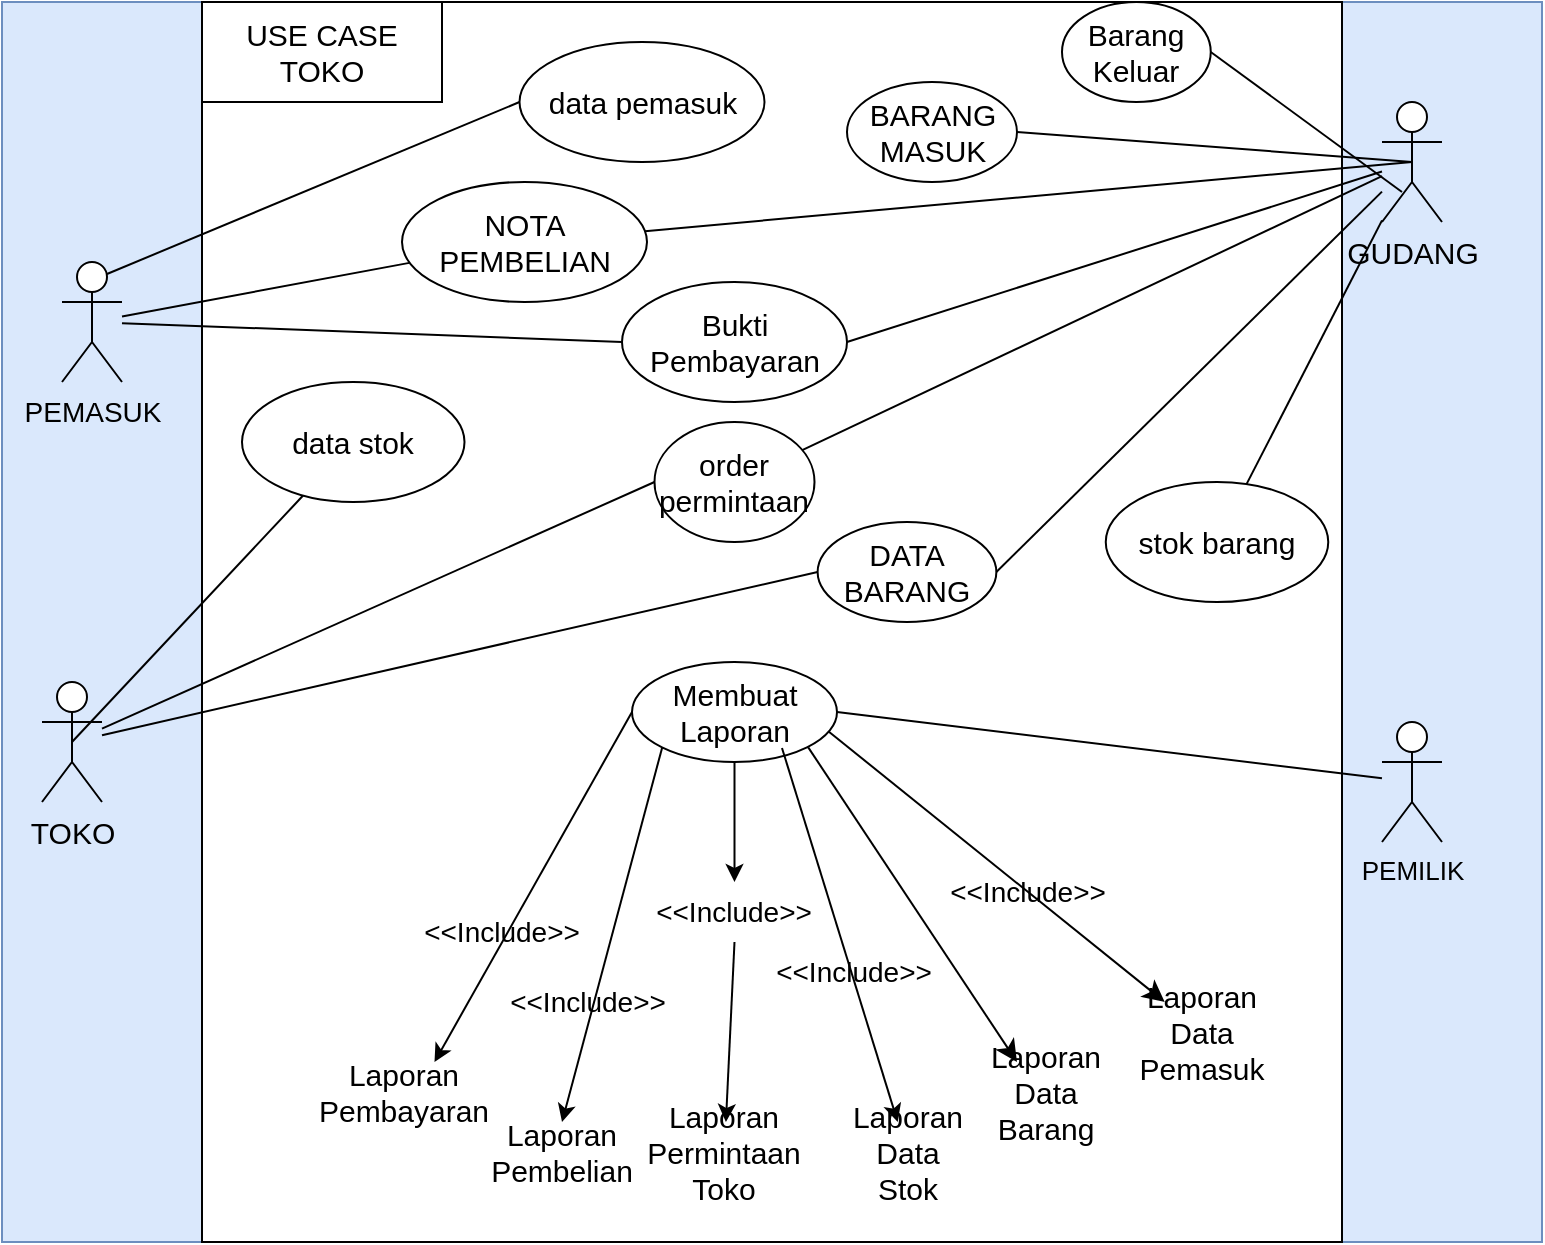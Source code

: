 <mxfile version="27.1.1" pages="4">
  <diagram id="8mRElgInPZLzSEGgOdFN" name="use case">
    <mxGraphModel dx="1073" dy="644" grid="1" gridSize="10" guides="1" tooltips="1" connect="1" arrows="1" fold="1" page="1" pageScale="1" pageWidth="850" pageHeight="1100" math="0" shadow="0">
      <root>
        <mxCell id="0" />
        <mxCell id="1" parent="0" />
        <mxCell id="FwvEb8l9pucJb9hy6tHt-1" value="" style="rounded=0;whiteSpace=wrap;html=1;fillColor=#dae8fc;strokeColor=#6c8ebf;" parent="1" vertex="1">
          <mxGeometry x="20" y="50" width="770" height="620" as="geometry" />
        </mxCell>
        <mxCell id="FwvEb8l9pucJb9hy6tHt-2" value="&lt;span style=&quot;font-size: 14px;&quot;&gt;PEMASUK&lt;/span&gt;" style="shape=umlActor;verticalLabelPosition=bottom;verticalAlign=top;html=1;outlineConnect=0;" parent="1" vertex="1">
          <mxGeometry x="50" y="180" width="30" height="60" as="geometry" />
        </mxCell>
        <mxCell id="FwvEb8l9pucJb9hy6tHt-4" value="" style="rounded=0;whiteSpace=wrap;html=1;" parent="1" vertex="1">
          <mxGeometry x="120" y="50" width="570" height="620" as="geometry" />
        </mxCell>
        <mxCell id="VAjNOYGPZOhHzi6lvsVM-1" style="edgeStyle=none;curved=1;rounded=0;orthogonalLoop=1;jettySize=auto;html=1;fontSize=12;startSize=8;endSize=8;endArrow=none;startFill=0;" edge="1" parent="1" source="FwvEb8l9pucJb9hy6tHt-5" target="FwvEb8l9pucJb9hy6tHt-11">
          <mxGeometry relative="1" as="geometry" />
        </mxCell>
        <mxCell id="FwvEb8l9pucJb9hy6tHt-5" value="&lt;span style=&quot;font-size: 15px;&quot;&gt;GUDANG&lt;/span&gt;" style="shape=umlActor;verticalLabelPosition=bottom;verticalAlign=top;html=1;outlineConnect=0;fontSize=14;" parent="1" vertex="1">
          <mxGeometry x="710" y="100" width="30" height="60" as="geometry" />
        </mxCell>
        <mxCell id="FwvEb8l9pucJb9hy6tHt-6" value="PEMILIK" style="shape=umlActor;verticalLabelPosition=bottom;verticalAlign=top;html=1;outlineConnect=0;fontSize=13;" parent="1" vertex="1">
          <mxGeometry x="710" y="410" width="30" height="60" as="geometry" />
        </mxCell>
        <mxCell id="FwvEb8l9pucJb9hy6tHt-8" value="BARANG MASUK" style="ellipse;whiteSpace=wrap;html=1;fontSize=15;" parent="1" vertex="1">
          <mxGeometry x="442.5" y="90" width="85" height="50" as="geometry" />
        </mxCell>
        <mxCell id="FwvEb8l9pucJb9hy6tHt-9" value="Bukti Pembayaran" style="ellipse;whiteSpace=wrap;html=1;fontSize=15;" parent="1" vertex="1">
          <mxGeometry x="330" y="190" width="112.5" height="60" as="geometry" />
        </mxCell>
        <mxCell id="VAjNOYGPZOhHzi6lvsVM-12" style="edgeStyle=none;curved=1;rounded=0;orthogonalLoop=1;jettySize=auto;html=1;entryX=0.25;entryY=0;entryDx=0;entryDy=0;fontSize=12;startSize=8;endSize=8;exitX=1;exitY=1;exitDx=0;exitDy=0;" edge="1" parent="1">
          <mxGeometry relative="1" as="geometry">
            <mxPoint x="423.109" y="422.678" as="sourcePoint" />
            <mxPoint x="527.5" y="580" as="targetPoint" />
          </mxGeometry>
        </mxCell>
        <mxCell id="VAjNOYGPZOhHzi6lvsVM-13" style="edgeStyle=none;curved=1;rounded=0;orthogonalLoop=1;jettySize=auto;html=1;fontSize=12;startSize=8;endSize=8;exitX=0.959;exitY=0.695;exitDx=0;exitDy=0;exitPerimeter=0;" edge="1" parent="1" source="FwvEb8l9pucJb9hy6tHt-10" target="VAjNOYGPZOhHzi6lvsVM-10">
          <mxGeometry relative="1" as="geometry" />
        </mxCell>
        <mxCell id="FwvEb8l9pucJb9hy6tHt-10" value="Membuat Laporan" style="ellipse;whiteSpace=wrap;html=1;fontSize=15;" parent="1" vertex="1">
          <mxGeometry x="335" y="380" width="102.5" height="50" as="geometry" />
        </mxCell>
        <mxCell id="FwvEb8l9pucJb9hy6tHt-11" value="stok barang" style="ellipse;whiteSpace=wrap;html=1;fontSize=15;" parent="1" vertex="1">
          <mxGeometry x="571.88" y="290" width="111.25" height="60" as="geometry" />
        </mxCell>
        <mxCell id="FwvEb8l9pucJb9hy6tHt-13" value="DATA BARANG" style="ellipse;whiteSpace=wrap;html=1;fontSize=15;" parent="1" vertex="1">
          <mxGeometry x="427.81" y="310" width="89.37" height="50" as="geometry" />
        </mxCell>
        <mxCell id="FwvEb8l9pucJb9hy6tHt-14" value="Laporan Pembelian" style="text;html=1;align=center;verticalAlign=middle;whiteSpace=wrap;rounded=0;fontSize=15;" parent="1" vertex="1">
          <mxGeometry x="270" y="610" width="60" height="30" as="geometry" />
        </mxCell>
        <mxCell id="FwvEb8l9pucJb9hy6tHt-15" value="Laporan Data Stok" style="text;html=1;align=center;verticalAlign=middle;whiteSpace=wrap;rounded=0;fontSize=15;" parent="1" vertex="1">
          <mxGeometry x="442.5" y="610" width="60" height="30" as="geometry" />
        </mxCell>
        <mxCell id="FwvEb8l9pucJb9hy6tHt-17" value="" style="endArrow=none;html=1;rounded=0;entryX=0.03;entryY=0.674;entryDx=0;entryDy=0;entryPerimeter=0;startFill=0;" parent="1" source="FwvEb8l9pucJb9hy6tHt-2" target="t9-0EQJC0emaOYfirJvg-3" edge="1">
          <mxGeometry width="50" height="50" relative="1" as="geometry">
            <mxPoint x="70" y="284.906" as="sourcePoint" />
            <mxPoint x="320.0" y="200" as="targetPoint" />
          </mxGeometry>
        </mxCell>
        <mxCell id="FwvEb8l9pucJb9hy6tHt-18" value="" style="endArrow=none;html=1;rounded=0;exitX=1;exitY=0.5;exitDx=0;exitDy=0;startFill=0;" parent="1" source="FwvEb8l9pucJb9hy6tHt-9" target="FwvEb8l9pucJb9hy6tHt-5" edge="1">
          <mxGeometry width="50" height="50" relative="1" as="geometry">
            <mxPoint x="110" y="326" as="sourcePoint" />
            <mxPoint x="354" y="260" as="targetPoint" />
          </mxGeometry>
        </mxCell>
        <mxCell id="FwvEb8l9pucJb9hy6tHt-19" value="" style="endArrow=none;html=1;rounded=0;exitX=0.5;exitY=0.5;exitDx=0;exitDy=0;entryX=1;entryY=0.5;entryDx=0;entryDy=0;exitPerimeter=0;startFill=0;" parent="1" source="FwvEb8l9pucJb9hy6tHt-5" target="FwvEb8l9pucJb9hy6tHt-8" edge="1">
          <mxGeometry width="50" height="50" relative="1" as="geometry">
            <mxPoint x="466" y="260" as="sourcePoint" />
            <mxPoint x="720" y="175" as="targetPoint" />
          </mxGeometry>
        </mxCell>
        <mxCell id="FwvEb8l9pucJb9hy6tHt-20" value="" style="endArrow=none;html=1;rounded=0;exitX=0.5;exitY=0.5;exitDx=0;exitDy=0;exitPerimeter=0;startFill=0;" parent="1" source="t9-0EQJC0emaOYfirJvg-1" target="t9-0EQJC0emaOYfirJvg-6" edge="1">
          <mxGeometry width="50" height="50" relative="1" as="geometry">
            <mxPoint x="720" y="160" as="sourcePoint" />
            <mxPoint x="463" y="185" as="targetPoint" />
          </mxGeometry>
        </mxCell>
        <mxCell id="FwvEb8l9pucJb9hy6tHt-23" value="" style="endArrow=classic;html=1;rounded=0;" parent="1" target="FwvEb8l9pucJb9hy6tHt-15" edge="1">
          <mxGeometry width="50" height="50" relative="1" as="geometry">
            <mxPoint x="410" y="423" as="sourcePoint" />
            <mxPoint x="451.63" y="425" as="targetPoint" />
          </mxGeometry>
        </mxCell>
        <mxCell id="FwvEb8l9pucJb9hy6tHt-24" value="" style="endArrow=classic;html=1;rounded=0;exitX=0;exitY=1;exitDx=0;exitDy=0;entryX=0.5;entryY=0;entryDx=0;entryDy=0;" parent="1" source="FwvEb8l9pucJb9hy6tHt-10" target="FwvEb8l9pucJb9hy6tHt-14" edge="1">
          <mxGeometry width="50" height="50" relative="1" as="geometry">
            <mxPoint x="339.38" y="440" as="sourcePoint" />
            <mxPoint x="361.38" y="517" as="targetPoint" />
          </mxGeometry>
        </mxCell>
        <mxCell id="FwvEb8l9pucJb9hy6tHt-26" value="" style="endArrow=none;html=1;rounded=0;entryX=1;entryY=0.5;entryDx=0;entryDy=0;startFill=0;" parent="1" source="FwvEb8l9pucJb9hy6tHt-6" target="FwvEb8l9pucJb9hy6tHt-10" edge="1">
          <mxGeometry width="50" height="50" relative="1" as="geometry">
            <mxPoint x="730" y="195" as="sourcePoint" />
            <mxPoint x="435" y="445" as="targetPoint" />
          </mxGeometry>
        </mxCell>
        <mxCell id="FwvEb8l9pucJb9hy6tHt-28" value="" style="rounded=0;whiteSpace=wrap;html=1;" parent="1" vertex="1">
          <mxGeometry x="120" y="50" width="120" height="50" as="geometry" />
        </mxCell>
        <mxCell id="FwvEb8l9pucJb9hy6tHt-27" value="&lt;span style=&quot;font-size: 15px;&quot;&gt;USE CASE TOKO&lt;/span&gt;" style="text;html=1;align=center;verticalAlign=middle;whiteSpace=wrap;rounded=0;" parent="1" vertex="1">
          <mxGeometry x="130" y="60" width="100" height="30" as="geometry" />
        </mxCell>
        <mxCell id="FwvEb8l9pucJb9hy6tHt-29" value="data pemasuk" style="ellipse;whiteSpace=wrap;html=1;fontSize=15;" parent="1" vertex="1">
          <mxGeometry x="278.75" y="70" width="122.5" height="60" as="geometry" />
        </mxCell>
        <mxCell id="FwvEb8l9pucJb9hy6tHt-30" value="" style="endArrow=none;html=1;rounded=0;entryX=0;entryY=0.5;entryDx=0;entryDy=0;exitX=0.75;exitY=0.1;exitDx=0;exitDy=0;exitPerimeter=0;startFill=0;" parent="1" source="FwvEb8l9pucJb9hy6tHt-2" target="FwvEb8l9pucJb9hy6tHt-29" edge="1">
          <mxGeometry width="50" height="50" relative="1" as="geometry">
            <mxPoint x="99.12" y="286" as="sourcePoint" />
            <mxPoint x="343.12" y="220" as="targetPoint" />
          </mxGeometry>
        </mxCell>
        <mxCell id="VAjNOYGPZOhHzi6lvsVM-5" style="edgeStyle=none;curved=1;rounded=0;orthogonalLoop=1;jettySize=auto;html=1;entryX=0;entryY=0.5;entryDx=0;entryDy=0;fontSize=12;startSize=8;endSize=8;endArrow=none;startFill=0;" edge="1" parent="1" source="t9-0EQJC0emaOYfirJvg-1" target="VAjNOYGPZOhHzi6lvsVM-2">
          <mxGeometry relative="1" as="geometry" />
        </mxCell>
        <mxCell id="t9-0EQJC0emaOYfirJvg-1" value="&lt;span style=&quot;font-size: 15px;&quot;&gt;TOKO&lt;/span&gt;" style="shape=umlActor;verticalLabelPosition=bottom;verticalAlign=top;html=1;outlineConnect=0;fontSize=14;" parent="1" vertex="1">
          <mxGeometry x="40" y="390" width="30" height="60" as="geometry" />
        </mxCell>
        <mxCell id="t9-0EQJC0emaOYfirJvg-3" value="NOTA PEMBELIAN" style="ellipse;whiteSpace=wrap;html=1;fontSize=15;" parent="1" vertex="1">
          <mxGeometry x="220" y="140" width="122.5" height="60" as="geometry" />
        </mxCell>
        <mxCell id="t9-0EQJC0emaOYfirJvg-4" value="Barang Keluar" style="ellipse;whiteSpace=wrap;html=1;fontSize=15;" parent="1" vertex="1">
          <mxGeometry x="550" y="50" width="74.38" height="50" as="geometry" />
        </mxCell>
        <mxCell id="t9-0EQJC0emaOYfirJvg-6" value="data stok" style="ellipse;whiteSpace=wrap;html=1;fontSize=15;" parent="1" vertex="1">
          <mxGeometry x="140" y="240" width="111.25" height="60" as="geometry" />
        </mxCell>
        <mxCell id="t9-0EQJC0emaOYfirJvg-9" value="" style="endArrow=none;html=1;rounded=0;entryX=0;entryY=0.5;entryDx=0;entryDy=0;startFill=0;" parent="1" source="FwvEb8l9pucJb9hy6tHt-2" edge="1" target="FwvEb8l9pucJb9hy6tHt-9">
          <mxGeometry width="50" height="50" relative="1" as="geometry">
            <mxPoint x="90" y="315" as="sourcePoint" />
            <mxPoint x="340" y="230" as="targetPoint" />
          </mxGeometry>
        </mxCell>
        <mxCell id="t9-0EQJC0emaOYfirJvg-11" value="" style="endArrow=none;html=1;rounded=0;exitX=1;exitY=0.5;exitDx=0;exitDy=0;entryX=1;entryY=0.5;entryDx=0;entryDy=0;startFill=0;" parent="1" target="t9-0EQJC0emaOYfirJvg-4" edge="1">
          <mxGeometry width="50" height="50" relative="1" as="geometry">
            <mxPoint x="720" y="145" as="sourcePoint" />
            <mxPoint x="453" y="230" as="targetPoint" />
          </mxGeometry>
        </mxCell>
        <mxCell id="t9-0EQJC0emaOYfirJvg-15" value="Laporan Permintaan Toko" style="text;html=1;align=center;verticalAlign=middle;whiteSpace=wrap;rounded=0;fontSize=15;" parent="1" vertex="1">
          <mxGeometry x="351.25" y="610" width="60" height="30" as="geometry" />
        </mxCell>
        <mxCell id="t9-0EQJC0emaOYfirJvg-16" value="" style="endArrow=classic;html=1;rounded=0;exitX=0.5;exitY=1;exitDx=0;exitDy=0;" parent="1" source="i2COpuc-seyLQV34mbjw-2" target="t9-0EQJC0emaOYfirJvg-15" edge="1">
          <mxGeometry width="50" height="50" relative="1" as="geometry">
            <mxPoint x="415.63" y="583" as="sourcePoint" />
            <mxPoint x="521.63" y="623" as="targetPoint" />
          </mxGeometry>
        </mxCell>
        <mxCell id="FwvEb8l9pucJb9hy6tHt-25" value="" style="endArrow=none;startArrow=none;html=1;rounded=0;exitX=1;exitY=0.5;exitDx=0;exitDy=0;startFill=0;" parent="1" source="FwvEb8l9pucJb9hy6tHt-13" target="FwvEb8l9pucJb9hy6tHt-5" edge="1">
          <mxGeometry width="50" height="50" relative="1" as="geometry">
            <mxPoint x="540" y="110" as="sourcePoint" />
            <mxPoint x="590" y="60" as="targetPoint" />
          </mxGeometry>
        </mxCell>
        <mxCell id="VAjNOYGPZOhHzi6lvsVM-4" style="rounded=0;orthogonalLoop=1;jettySize=auto;html=1;fontSize=12;startSize=8;endSize=8;endArrow=none;startFill=0;" edge="1" parent="1" source="VAjNOYGPZOhHzi6lvsVM-2" target="FwvEb8l9pucJb9hy6tHt-5">
          <mxGeometry relative="1" as="geometry" />
        </mxCell>
        <mxCell id="VAjNOYGPZOhHzi6lvsVM-2" value="order permintaan" style="ellipse;whiteSpace=wrap;html=1;fontSize=15;" vertex="1" parent="1">
          <mxGeometry x="346.25" y="260" width="80" height="60" as="geometry" />
        </mxCell>
        <mxCell id="VAjNOYGPZOhHzi6lvsVM-3" style="edgeStyle=none;curved=1;rounded=0;orthogonalLoop=1;jettySize=auto;html=1;entryX=0.5;entryY=0.5;entryDx=0;entryDy=0;entryPerimeter=0;fontSize=12;startSize=8;endSize=8;endArrow=none;startFill=0;" edge="1" parent="1" source="t9-0EQJC0emaOYfirJvg-3" target="FwvEb8l9pucJb9hy6tHt-5">
          <mxGeometry relative="1" as="geometry" />
        </mxCell>
        <mxCell id="VAjNOYGPZOhHzi6lvsVM-6" style="edgeStyle=none;curved=1;rounded=0;orthogonalLoop=1;jettySize=auto;html=1;entryX=0;entryY=0.5;entryDx=0;entryDy=0;fontSize=12;startSize=8;endSize=8;endArrow=none;startFill=0;" edge="1" parent="1" source="t9-0EQJC0emaOYfirJvg-1" target="FwvEb8l9pucJb9hy6tHt-13">
          <mxGeometry relative="1" as="geometry" />
        </mxCell>
        <mxCell id="VAjNOYGPZOhHzi6lvsVM-8" value="Laporan Pembayaran" style="text;html=1;align=center;verticalAlign=middle;whiteSpace=wrap;rounded=0;fontSize=15;" vertex="1" parent="1">
          <mxGeometry x="191.25" y="580" width="60" height="30" as="geometry" />
        </mxCell>
        <mxCell id="VAjNOYGPZOhHzi6lvsVM-9" value="Laporan Data Barang" style="text;html=1;align=center;verticalAlign=middle;whiteSpace=wrap;rounded=0;fontSize=15;" vertex="1" parent="1">
          <mxGeometry x="511.88" y="580" width="60" height="30" as="geometry" />
        </mxCell>
        <mxCell id="VAjNOYGPZOhHzi6lvsVM-10" value="Laporan Data Pemasuk" style="text;html=1;align=center;verticalAlign=middle;whiteSpace=wrap;rounded=0;fontSize=15;" vertex="1" parent="1">
          <mxGeometry x="590" y="550" width="60" height="30" as="geometry" />
        </mxCell>
        <mxCell id="VAjNOYGPZOhHzi6lvsVM-11" value="" style="endArrow=classic;html=1;rounded=0;exitX=0;exitY=0.5;exitDx=0;exitDy=0;entryX=0.75;entryY=0;entryDx=0;entryDy=0;" edge="1" parent="1" source="FwvEb8l9pucJb9hy6tHt-10" target="VAjNOYGPZOhHzi6lvsVM-8">
          <mxGeometry width="50" height="50" relative="1" as="geometry">
            <mxPoint x="365" y="520" as="sourcePoint" />
            <mxPoint x="320" y="667" as="targetPoint" />
          </mxGeometry>
        </mxCell>
        <mxCell id="i2COpuc-seyLQV34mbjw-1" value="&amp;lt;&amp;lt;Include&amp;gt;&amp;gt;" style="text;html=1;align=center;verticalAlign=middle;whiteSpace=wrap;rounded=0;fontSize=14;" vertex="1" parent="1">
          <mxGeometry x="416.25" y="520" width="60" height="30" as="geometry" />
        </mxCell>
        <mxCell id="i2COpuc-seyLQV34mbjw-4" value="&amp;lt;&amp;lt;Include&amp;gt;&amp;gt;" style="text;html=1;align=center;verticalAlign=middle;whiteSpace=wrap;rounded=0;fontSize=14;" vertex="1" parent="1">
          <mxGeometry x="502.5" y="480" width="60" height="30" as="geometry" />
        </mxCell>
        <mxCell id="i2COpuc-seyLQV34mbjw-5" value="&amp;lt;&amp;lt;Include&amp;gt;&amp;gt;" style="text;html=1;align=center;verticalAlign=middle;whiteSpace=wrap;rounded=0;fontSize=14;" vertex="1" parent="1">
          <mxGeometry x="282.5" y="535" width="60" height="30" as="geometry" />
        </mxCell>
        <mxCell id="i2COpuc-seyLQV34mbjw-6" value="&amp;lt;&amp;lt;Include&amp;gt;&amp;gt;" style="text;html=1;align=center;verticalAlign=middle;whiteSpace=wrap;rounded=0;fontSize=14;" vertex="1" parent="1">
          <mxGeometry x="240" y="500" width="60" height="30" as="geometry" />
        </mxCell>
        <mxCell id="i2COpuc-seyLQV34mbjw-8" value="" style="endArrow=classic;html=1;rounded=0;exitX=0.5;exitY=1;exitDx=0;exitDy=0;" edge="1" parent="1" source="FwvEb8l9pucJb9hy6tHt-10" target="i2COpuc-seyLQV34mbjw-2">
          <mxGeometry width="50" height="50" relative="1" as="geometry">
            <mxPoint x="386" y="430" as="sourcePoint" />
            <mxPoint x="382" y="610" as="targetPoint" />
          </mxGeometry>
        </mxCell>
        <mxCell id="i2COpuc-seyLQV34mbjw-2" value="&amp;lt;&amp;lt;Include&amp;gt;&amp;gt;" style="text;html=1;align=center;verticalAlign=middle;whiteSpace=wrap;rounded=0;fontSize=14;" vertex="1" parent="1">
          <mxGeometry x="356.25" y="490" width="60" height="30" as="geometry" />
        </mxCell>
      </root>
    </mxGraphModel>
  </diagram>
  <diagram id="Oo3YOt3kGWtPJ0YbEnsI" name="activity">
    <mxGraphModel dx="2170" dy="712" grid="1" gridSize="10" guides="1" tooltips="1" connect="1" arrows="1" fold="1" page="1" pageScale="1" pageWidth="850" pageHeight="1100" math="0" shadow="0">
      <root>
        <mxCell id="0" />
        <mxCell id="1" parent="0" />
        <mxCell id="aDah7XKKSJHyvvU18sWx-1" value="" style="rounded=0;whiteSpace=wrap;html=1;fillColor=#d5e8d4;strokeColor=#82b366;" parent="1" vertex="1">
          <mxGeometry x="70" y="30" width="720" height="490" as="geometry" />
        </mxCell>
        <mxCell id="aDah7XKKSJHyvvU18sWx-3" value="Menyimpan Data" style="rounded=1;whiteSpace=wrap;html=1;fontSize=13;glass=0;strokeWidth=1;shadow=0;" parent="1" vertex="1">
          <mxGeometry x="515" y="200" width="120" height="40" as="geometry" />
        </mxCell>
        <mxCell id="aDah7XKKSJHyvvU18sWx-7" value="" style="shape=card;whiteSpace=wrap;html=1;direction=south;flipV=1;" parent="1" vertex="1">
          <mxGeometry x="70" y="30" width="150" height="30" as="geometry" />
        </mxCell>
        <mxCell id="aDah7XKKSJHyvvU18sWx-8" value="GUDANG" style="swimlane;whiteSpace=wrap;html=1;startSize=23;fillColor=#d5e8d4;gradientColor=#97d077;strokeColor=#82b366;" parent="1" vertex="1">
          <mxGeometry x="260" y="70" width="160" height="430" as="geometry" />
        </mxCell>
        <mxCell id="NX7TF8xQwI8GoeGKj0vN-2" value="TERIMA DATA" style="rounded=1;whiteSpace=wrap;html=1;fontSize=12;glass=0;strokeWidth=1;shadow=0;" parent="aDah7XKKSJHyvvU18sWx-8" vertex="1">
          <mxGeometry x="15" y="160" width="120" height="40" as="geometry" />
        </mxCell>
        <mxCell id="aDah7XKKSJHyvvU18sWx-12" value="Aplikasi Dagang" style="swimlane;whiteSpace=wrap;html=1;fillColor=#d5e8d4;gradientColor=#97d077;strokeColor=#82b366;" parent="1" vertex="1">
          <mxGeometry x="420" y="70" width="330" height="430" as="geometry" />
        </mxCell>
        <mxCell id="aDah7XKKSJHyvvU18sWx-13" value="" style="ellipse;whiteSpace=wrap;html=1;aspect=fixed;" parent="aDah7XKKSJHyvvU18sWx-12" vertex="1">
          <mxGeometry x="140" y="380" width="30" height="30" as="geometry" />
        </mxCell>
        <mxCell id="aDah7XKKSJHyvvU18sWx-16" value="" style="group" parent="aDah7XKKSJHyvvU18sWx-12" connectable="0" vertex="1">
          <mxGeometry x="140" y="385" width="30" height="20" as="geometry" />
        </mxCell>
        <mxCell id="aDah7XKKSJHyvvU18sWx-17" value="" style="endArrow=none;html=1;rounded=0;" parent="aDah7XKKSJHyvvU18sWx-16" edge="1">
          <mxGeometry width="50" height="50" relative="1" as="geometry">
            <mxPoint y="20" as="sourcePoint" />
            <mxPoint x="30" as="targetPoint" />
          </mxGeometry>
        </mxCell>
        <mxCell id="aDah7XKKSJHyvvU18sWx-18" value="" style="endArrow=none;html=1;rounded=0;" parent="aDah7XKKSJHyvvU18sWx-16" edge="1">
          <mxGeometry width="50" height="50" relative="1" as="geometry">
            <mxPoint as="sourcePoint" />
            <mxPoint x="30" y="20" as="targetPoint" />
          </mxGeometry>
        </mxCell>
        <mxCell id="aDah7XKKSJHyvvU18sWx-22" value="ACT PEMASOK" style="text;html=1;align=center;verticalAlign=middle;whiteSpace=wrap;rounded=0;" parent="1" vertex="1">
          <mxGeometry x="85" y="30" width="110" height="30" as="geometry" />
        </mxCell>
        <mxCell id="rD6dBBQc3NFezFLOkFdU-4" style="edgeStyle=orthogonalEdgeStyle;rounded=0;orthogonalLoop=1;jettySize=auto;html=1;exitX=1;exitY=0.75;exitDx=0;exitDy=0;" parent="1" source="aDah7XKKSJHyvvU18sWx-23" edge="1">
          <mxGeometry relative="1" as="geometry">
            <mxPoint x="560" y="460" as="targetPoint" />
          </mxGeometry>
        </mxCell>
        <mxCell id="aDah7XKKSJHyvvU18sWx-24" value="PEMASUK" style="swimlane;whiteSpace=wrap;html=1;fillColor=#d5e8d4;gradientColor=#97d077;strokeColor=#82b366;" parent="1" vertex="1">
          <mxGeometry x="100" y="70" width="160" height="430" as="geometry" />
        </mxCell>
        <mxCell id="aDah7XKKSJHyvvU18sWx-25" value="MULAI" style="text;html=1;align=center;verticalAlign=middle;whiteSpace=wrap;rounded=0;" parent="aDah7XKKSJHyvvU18sWx-24" vertex="1">
          <mxGeometry x="50" y="70" width="60" height="30" as="geometry" />
        </mxCell>
        <mxCell id="NX7TF8xQwI8GoeGKj0vN-1" style="edgeStyle=orthogonalEdgeStyle;rounded=0;orthogonalLoop=1;jettySize=auto;html=1;exitX=0.5;exitY=1;exitDx=0;exitDy=0;entryX=0.5;entryY=0;entryDx=0;entryDy=0;" parent="aDah7XKKSJHyvvU18sWx-24" source="aDah7XKKSJHyvvU18sWx-26" target="aDah7XKKSJHyvvU18sWx-27" edge="1">
          <mxGeometry relative="1" as="geometry" />
        </mxCell>
        <mxCell id="aDah7XKKSJHyvvU18sWx-26" value="" style="ellipse;whiteSpace=wrap;html=1;aspect=fixed;fillColor=#000000;" parent="aDah7XKKSJHyvvU18sWx-24" vertex="1">
          <mxGeometry x="65" y="30" width="30" height="30" as="geometry" />
        </mxCell>
        <mxCell id="-nbKqpxJ2lU1OCq2BbJp-2" style="edgeStyle=orthogonalEdgeStyle;rounded=0;orthogonalLoop=1;jettySize=auto;html=1;exitX=0.5;exitY=1;exitDx=0;exitDy=0;entryX=0.5;entryY=0;entryDx=0;entryDy=0;" parent="aDah7XKKSJHyvvU18sWx-24" source="aDah7XKKSJHyvvU18sWx-27" target="-nbKqpxJ2lU1OCq2BbJp-1" edge="1">
          <mxGeometry relative="1" as="geometry" />
        </mxCell>
        <mxCell id="aDah7XKKSJHyvvU18sWx-27" value="KIRIM DATA PEMASUK" style="rounded=1;whiteSpace=wrap;html=1;fontSize=12;glass=0;strokeWidth=1;shadow=0;" parent="aDah7XKKSJHyvvU18sWx-24" vertex="1">
          <mxGeometry x="20" y="130" width="120" height="40" as="geometry" />
        </mxCell>
        <mxCell id="-nbKqpxJ2lU1OCq2BbJp-1" value="KIRIM NOTA PEMBELIAN" style="rounded=1;whiteSpace=wrap;html=1;fontSize=12;glass=0;strokeWidth=1;shadow=0;" parent="aDah7XKKSJHyvvU18sWx-24" vertex="1">
          <mxGeometry x="20" y="210" width="120" height="40" as="geometry" />
        </mxCell>
        <mxCell id="aDah7XKKSJHyvvU18sWx-29" value="" style="rounded=0;whiteSpace=wrap;html=1;fillColor=#b1ddf0;strokeColor=#10739e;" parent="1" vertex="1">
          <mxGeometry x="-400" y="530" width="1360" height="730" as="geometry" />
        </mxCell>
        <mxCell id="aDah7XKKSJHyvvU18sWx-30" value="" style="shape=card;whiteSpace=wrap;html=1;direction=south;flipV=1;" parent="1" vertex="1">
          <mxGeometry x="-400" y="530" width="270" height="30" as="geometry" />
        </mxCell>
        <mxCell id="aDah7XKKSJHyvvU18sWx-31" value="GUDANG" style="swimlane;whiteSpace=wrap;html=1;fillColor=#dae8fc;gradientColor=#7ea6e0;strokeColor=#6c8ebf;" parent="1" vertex="1">
          <mxGeometry x="-285" y="590" width="350" height="650" as="geometry" />
        </mxCell>
        <mxCell id="aDah7XKKSJHyvvU18sWx-32" value="" style="ellipse;whiteSpace=wrap;html=1;aspect=fixed;fillColor=#000000;" parent="aDah7XKKSJHyvvU18sWx-31" vertex="1">
          <mxGeometry x="80" y="40" width="30" height="30" as="geometry" />
        </mxCell>
        <mxCell id="aDah7XKKSJHyvvU18sWx-33" value="LOGOUT" style="rounded=1;whiteSpace=wrap;html=1;fontSize=12;glass=0;strokeWidth=1;shadow=0;" parent="aDah7XKKSJHyvvU18sWx-31" vertex="1">
          <mxGeometry x="40" y="584" width="120" height="40" as="geometry" />
        </mxCell>
        <mxCell id="aDah7XKKSJHyvvU18sWx-34" value="MEMASUKAN DATA BARANG" style="rounded=1;whiteSpace=wrap;html=1;fontSize=14;glass=0;strokeWidth=1;shadow=0;" parent="aDah7XKKSJHyvvU18sWx-31" vertex="1">
          <mxGeometry x="35" y="120" width="120" height="40" as="geometry" />
        </mxCell>
        <mxCell id="aDah7XKKSJHyvvU18sWx-35" value="" style="endArrow=classic;html=1;rounded=0;exitX=0.5;exitY=1;exitDx=0;exitDy=0;entryX=0.5;entryY=0;entryDx=0;entryDy=0;" parent="aDah7XKKSJHyvvU18sWx-31" source="aDah7XKKSJHyvvU18sWx-32" target="aDah7XKKSJHyvvU18sWx-34" edge="1">
          <mxGeometry width="50" height="50" relative="1" as="geometry">
            <mxPoint x="40" y="200" as="sourcePoint" />
            <mxPoint x="-50" y="140" as="targetPoint" />
          </mxGeometry>
        </mxCell>
        <mxCell id="aDah7XKKSJHyvvU18sWx-36" value="MEMASUKAN DATA BARANG MASUK" style="rounded=1;whiteSpace=wrap;html=1;fontSize=14;glass=0;strokeWidth=1;shadow=0;" parent="aDah7XKKSJHyvvU18sWx-31" vertex="1">
          <mxGeometry x="115" y="260" width="125" height="50" as="geometry" />
        </mxCell>
        <mxCell id="aDah7XKKSJHyvvU18sWx-37" value="ACT&amp;nbsp; GUDANG" style="text;html=1;align=center;verticalAlign=middle;whiteSpace=wrap;rounded=0;fontSize=14;" parent="aDah7XKKSJHyvvU18sWx-31" vertex="1">
          <mxGeometry x="-95" y="-60" width="230" height="30" as="geometry" />
        </mxCell>
        <mxCell id="WinpO2zkMD1Y_GmSvvdx-11" value="MEMASUKAN DATA BARANG" style="rounded=1;whiteSpace=wrap;html=1;fontSize=14;glass=0;strokeWidth=1;shadow=0;" vertex="1" parent="aDah7XKKSJHyvvU18sWx-31">
          <mxGeometry x="75" y="190" width="120" height="40" as="geometry" />
        </mxCell>
        <mxCell id="aDah7XKKSJHyvvU18sWx-38" value="APLIKASI" style="swimlane;whiteSpace=wrap;html=1;fillColor=#dae8fc;strokeColor=#6c8ebf;gradientColor=#7ea6e0;" parent="1" vertex="1">
          <mxGeometry x="65" y="590" width="490" height="650" as="geometry" />
        </mxCell>
        <mxCell id="aDah7XKKSJHyvvU18sWx-41" value="MENERIMA DATA" style="rounded=1;whiteSpace=wrap;html=1;fontSize=14;glass=0;strokeWidth=1;shadow=0;" parent="aDah7XKKSJHyvvU18sWx-38" vertex="1">
          <mxGeometry x="180" y="40" width="120" height="40" as="geometry" />
        </mxCell>
        <mxCell id="WinpO2zkMD1Y_GmSvvdx-28" style="edgeStyle=orthogonalEdgeStyle;rounded=0;orthogonalLoop=1;jettySize=auto;html=1;exitX=0.5;exitY=1;exitDx=0;exitDy=0;entryX=0.25;entryY=0;entryDx=0;entryDy=0;" edge="1" parent="aDah7XKKSJHyvvU18sWx-38" source="WinpO2zkMD1Y_GmSvvdx-16" target="aDah7XKKSJHyvvU18sWx-52">
          <mxGeometry relative="1" as="geometry" />
        </mxCell>
        <mxCell id="aDah7XKKSJHyvvU18sWx-46" value="menghasilkan Data pemasuk" style="rounded=1;whiteSpace=wrap;html=1;fontSize=14;glass=0;strokeWidth=1;shadow=0;" parent="aDah7XKKSJHyvvU18sWx-38" vertex="1">
          <mxGeometry x="75" y="400" width="100" height="60" as="geometry" />
        </mxCell>
        <mxCell id="aDah7XKKSJHyvvU18sWx-51" value="" style="endArrow=classic;html=1;rounded=0;exitX=0.5;exitY=0;exitDx=0;exitDy=0;" parent="aDah7XKKSJHyvvU18sWx-38" target="WinpO2zkMD1Y_GmSvvdx-14" edge="1">
          <mxGeometry width="50" height="50" relative="1" as="geometry">
            <mxPoint x="240" y="80" as="sourcePoint" />
            <mxPoint x="240" y="110" as="targetPoint" />
          </mxGeometry>
        </mxCell>
        <mxCell id="aDah7XKKSJHyvvU18sWx-52" value="Menghsilkan order permintaan" style="rounded=1;whiteSpace=wrap;html=1;fontSize=14;glass=0;strokeWidth=1;shadow=0;" parent="aDah7XKKSJHyvvU18sWx-38" vertex="1">
          <mxGeometry x="185" y="450" width="120" height="40" as="geometry" />
        </mxCell>
        <mxCell id="WinpO2zkMD1Y_GmSvvdx-14" value="MENERIMA DATA" style="rounded=1;whiteSpace=wrap;html=1;fontSize=14;glass=0;strokeWidth=1;shadow=0;" vertex="1" parent="aDah7XKKSJHyvvU18sWx-38">
          <mxGeometry x="180" y="140" width="120" height="40" as="geometry" />
        </mxCell>
        <mxCell id="WinpO2zkMD1Y_GmSvvdx-16" value="MENERIMA DATA" style="rounded=1;whiteSpace=wrap;html=1;fontSize=14;glass=0;strokeWidth=1;shadow=0;" vertex="1" parent="aDah7XKKSJHyvvU18sWx-38">
          <mxGeometry x="185" y="290" width="120" height="40" as="geometry" />
        </mxCell>
        <mxCell id="WinpO2zkMD1Y_GmSvvdx-30" value="" style="endArrow=classic;html=1;rounded=0;exitX=0.25;exitY=1;exitDx=0;exitDy=0;entryX=0.5;entryY=0;entryDx=0;entryDy=0;" edge="1" parent="aDah7XKKSJHyvvU18sWx-38" source="WinpO2zkMD1Y_GmSvvdx-16" target="aDah7XKKSJHyvvU18sWx-46">
          <mxGeometry width="50" height="50" relative="1" as="geometry">
            <mxPoint x="95" y="290" as="sourcePoint" />
            <mxPoint x="145" y="340" as="targetPoint" />
            <Array as="points">
              <mxPoint x="125" y="360" />
            </Array>
          </mxGeometry>
        </mxCell>
        <mxCell id="aDah7XKKSJHyvvU18sWx-54" value="" style="endArrow=classic;html=1;rounded=0;exitX=1;exitY=0.5;exitDx=0;exitDy=0;entryX=0;entryY=0.5;entryDx=0;entryDy=0;" parent="1" source="aDah7XKKSJHyvvU18sWx-34" target="aDah7XKKSJHyvvU18sWx-41" edge="1">
          <mxGeometry width="50" height="50" relative="1" as="geometry">
            <mxPoint x="-265" y="760" as="sourcePoint" />
            <mxPoint x="-355" y="700" as="targetPoint" />
            <Array as="points">
              <mxPoint x="85" y="730" />
              <mxPoint x="85" y="650" />
            </Array>
          </mxGeometry>
        </mxCell>
        <mxCell id="aDah7XKKSJHyvvU18sWx-62" value="" style="group" parent="1" connectable="0" vertex="1">
          <mxGeometry x="285" y="1179" width="30" height="30" as="geometry" />
        </mxCell>
        <mxCell id="aDah7XKKSJHyvvU18sWx-63" value="" style="ellipse;whiteSpace=wrap;html=1;aspect=fixed;" parent="aDah7XKKSJHyvvU18sWx-62" vertex="1">
          <mxGeometry width="30" height="30" as="geometry" />
        </mxCell>
        <mxCell id="aDah7XKKSJHyvvU18sWx-64" value="" style="group" parent="aDah7XKKSJHyvvU18sWx-62" connectable="0" vertex="1">
          <mxGeometry x="3.75" y="3.75" width="22.5" height="22.5" as="geometry" />
        </mxCell>
        <mxCell id="aDah7XKKSJHyvvU18sWx-65" value="" style="endArrow=none;html=1;rounded=0;" parent="aDah7XKKSJHyvvU18sWx-64" edge="1">
          <mxGeometry width="50" height="50" relative="1" as="geometry">
            <mxPoint y="22.5" as="sourcePoint" />
            <mxPoint x="22.5" as="targetPoint" />
          </mxGeometry>
        </mxCell>
        <mxCell id="aDah7XKKSJHyvvU18sWx-66" value="" style="endArrow=none;html=1;rounded=0;" parent="aDah7XKKSJHyvvU18sWx-64" edge="1">
          <mxGeometry width="50" height="50" relative="1" as="geometry">
            <mxPoint as="sourcePoint" />
            <mxPoint x="22.5" y="22.5" as="targetPoint" />
          </mxGeometry>
        </mxCell>
        <mxCell id="aDah7XKKSJHyvvU18sWx-67" value="" style="endArrow=classic;html=1;rounded=0;exitX=0;exitY=0.5;exitDx=0;exitDy=0;entryX=0.5;entryY=0;entryDx=0;entryDy=0;" parent="1" source="WinpO2zkMD1Y_GmSvvdx-31" target="aDah7XKKSJHyvvU18sWx-33" edge="1">
          <mxGeometry width="50" height="50" relative="1" as="geometry">
            <mxPoint x="225" y="1195" as="sourcePoint" />
            <mxPoint x="205" y="1070" as="targetPoint" />
            <Array as="points">
              <mxPoint x="135" y="1130" />
              <mxPoint x="-185" y="1130" />
            </Array>
          </mxGeometry>
        </mxCell>
        <mxCell id="aDah7XKKSJHyvvU18sWx-68" value="" style="endArrow=classic;html=1;rounded=0;exitX=1;exitY=0.5;exitDx=0;exitDy=0;entryX=0;entryY=0.5;entryDx=0;entryDy=0;" parent="1" source="aDah7XKKSJHyvvU18sWx-33" target="aDah7XKKSJHyvvU18sWx-63" edge="1">
          <mxGeometry width="50" height="50" relative="1" as="geometry">
            <mxPoint x="195" y="1195" as="sourcePoint" />
            <mxPoint x="295" y="1150" as="targetPoint" />
          </mxGeometry>
        </mxCell>
        <mxCell id="aDah7XKKSJHyvvU18sWx-69" value="Selesai" style="text;html=1;align=center;verticalAlign=middle;whiteSpace=wrap;rounded=0;fontSize=13;" parent="1" vertex="1">
          <mxGeometry x="140" y="1179" width="50" height="20" as="geometry" />
        </mxCell>
        <mxCell id="WinpO2zkMD1Y_GmSvvdx-20" style="edgeStyle=orthogonalEdgeStyle;rounded=0;orthogonalLoop=1;jettySize=auto;html=1;exitX=1;exitY=0.5;exitDx=0;exitDy=0;entryX=0;entryY=0.5;entryDx=0;entryDy=0;" edge="1" parent="1" source="aDah7XKKSJHyvvU18sWx-73" target="WinpO2zkMD1Y_GmSvvdx-16">
          <mxGeometry relative="1" as="geometry" />
        </mxCell>
        <mxCell id="aDah7XKKSJHyvvU18sWx-73" value="MEMASUKN DATA BARANG KELUAR" style="rounded=1;whiteSpace=wrap;html=1;fontSize=14;glass=0;strokeWidth=1;shadow=0;" parent="1" vertex="1">
          <mxGeometry x="-215" y="920" width="125" height="50" as="geometry" />
        </mxCell>
        <mxCell id="rGutqkRpFIKBOVHA8Ok0-7" value="menghsilkan Nota Pembelian" style="rounded=1;whiteSpace=wrap;html=1;fontSize=14;glass=0;strokeWidth=1;shadow=0;" parent="1" vertex="1">
          <mxGeometry x="380" y="990" width="110" height="50" as="geometry" />
        </mxCell>
        <mxCell id="XBmxEDPBcmxchhxvGRJk-1" value="" style="rounded=0;whiteSpace=wrap;html=1;fillColor=#d5e8d4;strokeColor=#82b366;" parent="1" vertex="1">
          <mxGeometry x="-20" y="1290" width="720" height="490" as="geometry" />
        </mxCell>
        <mxCell id="XBmxEDPBcmxchhxvGRJk-7" value="" style="shape=card;whiteSpace=wrap;html=1;direction=south;flipV=1;" parent="1" vertex="1">
          <mxGeometry x="-20" y="1290" width="180" height="30" as="geometry" />
        </mxCell>
        <mxCell id="XBmxEDPBcmxchhxvGRJk-8" value="GUDANG" style="swimlane;whiteSpace=wrap;html=1;startSize=23;fillColor=#d5e8d4;gradientColor=#97d077;strokeColor=#82b366;" parent="1" vertex="1">
          <mxGeometry x="500" y="1330" width="160" height="430" as="geometry" />
        </mxCell>
        <mxCell id="XBmxEDPBcmxchhxvGRJk-12" value="APLIKASI DAGANG" style="swimlane;whiteSpace=wrap;html=1;fillColor=#d5e8d4;gradientColor=#97d077;strokeColor=#82b366;" parent="1" vertex="1">
          <mxGeometry x="170" y="1330" width="330" height="430" as="geometry" />
        </mxCell>
        <mxCell id="DVOTVdti6Is8ZoSUgVGs-9" style="edgeStyle=orthogonalEdgeStyle;rounded=0;orthogonalLoop=1;jettySize=auto;html=1;exitX=0.5;exitY=1;exitDx=0;exitDy=0;entryX=0.5;entryY=0;entryDx=0;entryDy=0;" parent="XBmxEDPBcmxchhxvGRJk-12" source="XBmxEDPBcmxchhxvGRJk-3" target="XBmxEDPBcmxchhxvGRJk-36" edge="1">
          <mxGeometry relative="1" as="geometry" />
        </mxCell>
        <mxCell id="XBmxEDPBcmxchhxvGRJk-3" value="MENERIMA DATA" style="rounded=1;whiteSpace=wrap;html=1;fontSize=13;glass=0;strokeWidth=1;shadow=0;" parent="XBmxEDPBcmxchhxvGRJk-12" vertex="1">
          <mxGeometry x="105" y="80" width="120" height="40" as="geometry" />
        </mxCell>
        <mxCell id="XBmxEDPBcmxchhxvGRJk-13" value="" style="ellipse;whiteSpace=wrap;html=1;aspect=fixed;" parent="XBmxEDPBcmxchhxvGRJk-12" vertex="1">
          <mxGeometry x="140" y="395" width="30" height="30" as="geometry" />
        </mxCell>
        <mxCell id="XBmxEDPBcmxchhxvGRJk-15" value="" style="endArrow=classic;html=1;rounded=0;entryX=0.5;entryY=0.1;entryDx=0;entryDy=0;exitX=0;exitY=0.5;exitDx=0;exitDy=0;entryPerimeter=0;" parent="XBmxEDPBcmxchhxvGRJk-12" source="XBmxEDPBcmxchhxvGRJk-38" edge="1">
          <mxGeometry width="50" height="50" relative="1" as="geometry">
            <mxPoint x="154.5" y="355" as="sourcePoint" />
            <mxPoint x="154.5" y="402" as="targetPoint" />
            <Array as="points">
              <mxPoint x="155" y="350" />
            </Array>
          </mxGeometry>
        </mxCell>
        <mxCell id="XBmxEDPBcmxchhxvGRJk-16" value="" style="group" parent="XBmxEDPBcmxchhxvGRJk-12" connectable="0" vertex="1">
          <mxGeometry x="140" y="400" width="30" height="20" as="geometry" />
        </mxCell>
        <mxCell id="XBmxEDPBcmxchhxvGRJk-17" value="" style="endArrow=none;html=1;rounded=0;" parent="XBmxEDPBcmxchhxvGRJk-16" edge="1">
          <mxGeometry width="50" height="50" relative="1" as="geometry">
            <mxPoint y="20" as="sourcePoint" />
            <mxPoint x="30" as="targetPoint" />
          </mxGeometry>
        </mxCell>
        <mxCell id="XBmxEDPBcmxchhxvGRJk-18" value="" style="endArrow=none;html=1;rounded=0;" parent="XBmxEDPBcmxchhxvGRJk-16" edge="1">
          <mxGeometry width="50" height="50" relative="1" as="geometry">
            <mxPoint as="sourcePoint" />
            <mxPoint x="30" y="20" as="targetPoint" />
          </mxGeometry>
        </mxCell>
        <mxCell id="XBmxEDPBcmxchhxvGRJk-23" value="Selesai" style="text;html=1;align=center;verticalAlign=middle;whiteSpace=wrap;rounded=0;" parent="XBmxEDPBcmxchhxvGRJk-12" vertex="1">
          <mxGeometry x="170" y="390" width="60" height="30" as="geometry" />
        </mxCell>
        <mxCell id="XBmxEDPBcmxchhxvGRJk-36" value="MENGHASILKAN DATA BARANG" style="rounded=1;whiteSpace=wrap;html=1;fontSize=13;glass=0;strokeWidth=1;shadow=0;" parent="XBmxEDPBcmxchhxvGRJk-12" vertex="1">
          <mxGeometry x="210" y="280" width="120" height="40" as="geometry" />
        </mxCell>
        <mxCell id="XBmxEDPBcmxchhxvGRJk-22" value="ACT TOKO" style="text;html=1;align=center;verticalAlign=middle;whiteSpace=wrap;rounded=0;" parent="1" vertex="1">
          <mxGeometry x="-5" y="1290" width="135" height="30" as="geometry" />
        </mxCell>
        <mxCell id="XBmxEDPBcmxchhxvGRJk-24" value="TOKO" style="swimlane;whiteSpace=wrap;html=1;fillColor=#d5e8d4;gradientColor=#97d077;strokeColor=#82b366;" parent="1" vertex="1">
          <mxGeometry x="10" y="1330" width="160" height="430" as="geometry" />
        </mxCell>
        <mxCell id="XBmxEDPBcmxchhxvGRJk-25" value="MULAI" style="text;html=1;align=center;verticalAlign=middle;whiteSpace=wrap;rounded=0;" parent="XBmxEDPBcmxchhxvGRJk-24" vertex="1">
          <mxGeometry x="50" y="70" width="60" height="30" as="geometry" />
        </mxCell>
        <mxCell id="XBmxEDPBcmxchhxvGRJk-26" value="" style="ellipse;whiteSpace=wrap;html=1;aspect=fixed;fillColor=#000000;" parent="XBmxEDPBcmxchhxvGRJk-24" vertex="1">
          <mxGeometry x="65" y="30" width="30" height="30" as="geometry" />
        </mxCell>
        <mxCell id="DVOTVdti6Is8ZoSUgVGs-4" style="edgeStyle=orthogonalEdgeStyle;rounded=0;orthogonalLoop=1;jettySize=auto;html=1;exitX=1;exitY=0.5;exitDx=0;exitDy=0;entryX=0;entryY=0.5;entryDx=0;entryDy=0;" parent="1" source="XBmxEDPBcmxchhxvGRJk-27" target="XBmxEDPBcmxchhxvGRJk-3" edge="1">
          <mxGeometry relative="1" as="geometry" />
        </mxCell>
        <mxCell id="XBmxEDPBcmxchhxvGRJk-27" value="KIRIM DATA ORDER PERMINTAAN" style="rounded=1;whiteSpace=wrap;html=1;fontSize=12;glass=0;strokeWidth=1;shadow=0;" parent="1" vertex="1">
          <mxGeometry x="30" y="1500" width="120" height="40" as="geometry" />
        </mxCell>
        <mxCell id="XBmxEDPBcmxchhxvGRJk-28" value="" style="endArrow=classic;html=1;rounded=0;exitX=0.5;exitY=1;exitDx=0;exitDy=0;entryX=0.423;entryY=0.056;entryDx=0;entryDy=0;entryPerimeter=0;" parent="1" source="XBmxEDPBcmxchhxvGRJk-26" target="XBmxEDPBcmxchhxvGRJk-27" edge="1">
          <mxGeometry width="50" height="50" relative="1" as="geometry">
            <mxPoint x="-50" y="1415" as="sourcePoint" />
            <mxPoint x="-70" y="1290" as="targetPoint" />
            <Array as="points">
              <mxPoint x="90" y="1430" />
            </Array>
          </mxGeometry>
        </mxCell>
        <mxCell id="XBmxEDPBcmxchhxvGRJk-38" value="MENGHASIKAN DATA STOK" style="rounded=1;whiteSpace=wrap;html=1;fontSize=13;glass=0;strokeWidth=1;shadow=0;" parent="1" vertex="1">
          <mxGeometry x="380" y="1660" width="120" height="40" as="geometry" />
        </mxCell>
        <mxCell id="1UImKnxn1WezBL8-qCaB-1" value="" style="rounded=0;whiteSpace=wrap;html=1;fillColor=#f5f5f5;strokeColor=#666666;gradientColor=#b3b3b3;" parent="1" vertex="1">
          <mxGeometry x="-95" y="1800" width="915" height="730" as="geometry" />
        </mxCell>
        <mxCell id="1UImKnxn1WezBL8-qCaB-2" value="Aplikasi perpustakaan" style="swimlane;whiteSpace=wrap;html=1;fillColor=#dae8fc;gradientColor=#7ea6e0;strokeColor=#6c8ebf;" parent="1" vertex="1">
          <mxGeometry x="150" y="1850" width="610" height="650" as="geometry" />
        </mxCell>
        <mxCell id="DVOTVdti6Is8ZoSUgVGs-14" style="edgeStyle=orthogonalEdgeStyle;rounded=0;orthogonalLoop=1;jettySize=auto;html=1;exitX=0.25;exitY=1;exitDx=0;exitDy=0;entryX=0.5;entryY=0;entryDx=0;entryDy=0;" parent="1UImKnxn1WezBL8-qCaB-2" source="1UImKnxn1WezBL8-qCaB-3" target="1UImKnxn1WezBL8-qCaB-9" edge="1">
          <mxGeometry relative="1" as="geometry" />
        </mxCell>
        <mxCell id="DVOTVdti6Is8ZoSUgVGs-15" style="edgeStyle=orthogonalEdgeStyle;rounded=0;orthogonalLoop=1;jettySize=auto;html=1;exitX=0.5;exitY=1;exitDx=0;exitDy=0;entryX=0.75;entryY=0;entryDx=0;entryDy=0;" parent="1UImKnxn1WezBL8-qCaB-2" source="1UImKnxn1WezBL8-qCaB-3" target="DVOTVdti6Is8ZoSUgVGs-11" edge="1">
          <mxGeometry relative="1" as="geometry" />
        </mxCell>
        <mxCell id="DVOTVdti6Is8ZoSUgVGs-17" style="edgeStyle=orthogonalEdgeStyle;rounded=0;orthogonalLoop=1;jettySize=auto;html=1;exitX=1;exitY=1;exitDx=0;exitDy=0;entryX=0.5;entryY=0;entryDx=0;entryDy=0;" parent="1UImKnxn1WezBL8-qCaB-2" source="1UImKnxn1WezBL8-qCaB-3" target="DVOTVdti6Is8ZoSUgVGs-13" edge="1">
          <mxGeometry relative="1" as="geometry">
            <Array as="points">
              <mxPoint x="390" y="80" />
              <mxPoint x="390" y="145" />
              <mxPoint x="465" y="145" />
            </Array>
          </mxGeometry>
        </mxCell>
        <mxCell id="DVOTVdti6Is8ZoSUgVGs-18" style="edgeStyle=orthogonalEdgeStyle;rounded=0;orthogonalLoop=1;jettySize=auto;html=1;exitX=1;exitY=0.25;exitDx=0;exitDy=0;entryX=0.5;entryY=0;entryDx=0;entryDy=0;" parent="1UImKnxn1WezBL8-qCaB-2" source="1UImKnxn1WezBL8-qCaB-3" target="1UImKnxn1WezBL8-qCaB-7" edge="1">
          <mxGeometry relative="1" as="geometry" />
        </mxCell>
        <mxCell id="1UImKnxn1WezBL8-qCaB-3" value="Pilih jenis laporan" style="rounded=1;whiteSpace=wrap;html=1;fontSize=12;glass=0;strokeWidth=1;shadow=0;" parent="1UImKnxn1WezBL8-qCaB-2" vertex="1">
          <mxGeometry x="212.5" y="40" width="120" height="40" as="geometry" />
        </mxCell>
        <mxCell id="1UImKnxn1WezBL8-qCaB-4" value="PREVIEW" style="rounded=1;whiteSpace=wrap;html=1;fontSize=12;glass=0;strokeWidth=1;shadow=0;" parent="1UImKnxn1WezBL8-qCaB-2" vertex="1">
          <mxGeometry x="230" y="450" width="90" height="30" as="geometry" />
        </mxCell>
        <mxCell id="1UImKnxn1WezBL8-qCaB-6" value="" style="endArrow=classic;html=1;rounded=0;exitX=0.155;exitY=1.011;exitDx=0;exitDy=0;entryX=0.5;entryY=0;entryDx=0;entryDy=0;exitPerimeter=0;" parent="1UImKnxn1WezBL8-qCaB-2" source="1UImKnxn1WezBL8-qCaB-3" target="1UImKnxn1WezBL8-qCaB-8" edge="1">
          <mxGeometry width="50" height="50" relative="1" as="geometry">
            <mxPoint x="84" y="205" as="sourcePoint" />
            <mxPoint x="275" y="110" as="targetPoint" />
            <Array as="points">
              <mxPoint x="120" y="90" />
            </Array>
          </mxGeometry>
        </mxCell>
        <mxCell id="1UImKnxn1WezBL8-qCaB-7" value="LAPORAN DATA PEMASUK" style="rounded=1;whiteSpace=wrap;html=1;fontSize=12;glass=0;strokeWidth=1;shadow=0;" parent="1UImKnxn1WezBL8-qCaB-2" vertex="1">
          <mxGeometry x="500" y="160" width="100" height="40" as="geometry" />
        </mxCell>
        <mxCell id="1UImKnxn1WezBL8-qCaB-8" value="LAPORAN DATA BARANG" style="rounded=1;whiteSpace=wrap;html=1;fontSize=12;glass=0;strokeWidth=1;shadow=0;" parent="1UImKnxn1WezBL8-qCaB-2" vertex="1">
          <mxGeometry x="10" y="160" width="90" height="40" as="geometry" />
        </mxCell>
        <mxCell id="DVOTVdti6Is8ZoSUgVGs-21" style="edgeStyle=orthogonalEdgeStyle;rounded=0;orthogonalLoop=1;jettySize=auto;html=1;exitX=0.25;exitY=1;exitDx=0;exitDy=0;entryX=0;entryY=0.25;entryDx=0;entryDy=0;" parent="1UImKnxn1WezBL8-qCaB-2" source="1UImKnxn1WezBL8-qCaB-9" target="1UImKnxn1WezBL8-qCaB-28" edge="1">
          <mxGeometry relative="1" as="geometry" />
        </mxCell>
        <mxCell id="1UImKnxn1WezBL8-qCaB-9" value="LAPORAN DATA STOK" style="rounded=1;whiteSpace=wrap;html=1;fontSize=12;glass=0;strokeWidth=1;shadow=0;" parent="1UImKnxn1WezBL8-qCaB-2" vertex="1">
          <mxGeometry x="80" y="210" width="90" height="40" as="geometry" />
        </mxCell>
        <mxCell id="1UImKnxn1WezBL8-qCaB-16" value="Selesai" style="text;html=1;align=center;verticalAlign=middle;whiteSpace=wrap;rounded=0;fontSize=13;" parent="1UImKnxn1WezBL8-qCaB-2" vertex="1">
          <mxGeometry x="295" y="620" width="50" height="20" as="geometry" />
        </mxCell>
        <mxCell id="DVOTVdti6Is8ZoSUgVGs-20" style="edgeStyle=orthogonalEdgeStyle;rounded=0;orthogonalLoop=1;jettySize=auto;html=1;exitX=0.25;exitY=1;exitDx=0;exitDy=0;entryX=0.25;entryY=0;entryDx=0;entryDy=0;" parent="1UImKnxn1WezBL8-qCaB-2" source="DVOTVdti6Is8ZoSUgVGs-11" target="1UImKnxn1WezBL8-qCaB-28" edge="1">
          <mxGeometry relative="1" as="geometry" />
        </mxCell>
        <mxCell id="DVOTVdti6Is8ZoSUgVGs-11" value="LAPORAN PERM. TOKO" style="rounded=1;whiteSpace=wrap;html=1;fontSize=12;glass=0;strokeWidth=1;shadow=0;" parent="1UImKnxn1WezBL8-qCaB-2" vertex="1">
          <mxGeometry x="190" y="210" width="90" height="40" as="geometry" />
        </mxCell>
        <mxCell id="DVOTVdti6Is8ZoSUgVGs-22" style="edgeStyle=orthogonalEdgeStyle;rounded=0;orthogonalLoop=1;jettySize=auto;html=1;exitX=0.5;exitY=1;exitDx=0;exitDy=0;entryX=1;entryY=0.5;entryDx=0;entryDy=0;" parent="1UImKnxn1WezBL8-qCaB-2" source="DVOTVdti6Is8ZoSUgVGs-13" target="1UImKnxn1WezBL8-qCaB-28" edge="1">
          <mxGeometry relative="1" as="geometry" />
        </mxCell>
        <mxCell id="DVOTVdti6Is8ZoSUgVGs-13" value="LAPORAN PEMBAYARAN" style="rounded=1;whiteSpace=wrap;html=1;fontSize=12;glass=0;strokeWidth=1;shadow=0;" parent="1UImKnxn1WezBL8-qCaB-2" vertex="1">
          <mxGeometry x="420" y="210" width="90" height="40" as="geometry" />
        </mxCell>
        <mxCell id="1UImKnxn1WezBL8-qCaB-28" value="Pilih Subjek Laporan" style="rounded=1;whiteSpace=wrap;html=1;fontSize=13;glass=0;strokeWidth=1;shadow=0;" parent="1UImKnxn1WezBL8-qCaB-2" vertex="1">
          <mxGeometry x="225" y="305" width="100" height="40" as="geometry" />
        </mxCell>
        <mxCell id="HSJ1EdYba6Oy6f2Fj24B-3" value="" style="endArrow=classic;html=1;rounded=0;exitX=0.25;exitY=1;exitDx=0;exitDy=0;entryX=0;entryY=0.75;entryDx=0;entryDy=0;" edge="1" parent="1UImKnxn1WezBL8-qCaB-2" source="1UImKnxn1WezBL8-qCaB-8" target="1UImKnxn1WezBL8-qCaB-28">
          <mxGeometry width="50" height="50" relative="1" as="geometry">
            <mxPoint x="120" y="320" as="sourcePoint" />
            <mxPoint x="170" y="270" as="targetPoint" />
            <Array as="points">
              <mxPoint x="33" y="335" />
            </Array>
          </mxGeometry>
        </mxCell>
        <mxCell id="HSJ1EdYba6Oy6f2Fj24B-4" value="" style="endArrow=classic;html=1;rounded=0;exitX=0.25;exitY=1;exitDx=0;exitDy=0;entryX=1;entryY=0.75;entryDx=0;entryDy=0;" edge="1" parent="1UImKnxn1WezBL8-qCaB-2" target="1UImKnxn1WezBL8-qCaB-28">
          <mxGeometry width="50" height="50" relative="1" as="geometry">
            <mxPoint x="572" y="200" as="sourcePoint" />
            <mxPoint x="380" y="335" as="targetPoint" />
            <Array as="points">
              <mxPoint x="572" y="335" />
            </Array>
          </mxGeometry>
        </mxCell>
        <mxCell id="1UImKnxn1WezBL8-qCaB-19" value="LOGIN" style="rounded=1;whiteSpace=wrap;html=1;fontSize=12;glass=0;strokeWidth=1;shadow=0;" parent="1" vertex="1">
          <mxGeometry x="-5" y="1970" width="120" height="40" as="geometry" />
        </mxCell>
        <mxCell id="1UImKnxn1WezBL8-qCaB-20" value="" style="endArrow=classic;html=1;rounded=0;exitX=0.5;exitY=1;exitDx=0;exitDy=0;entryX=0.5;entryY=0;entryDx=0;entryDy=0;" parent="1" source="1UImKnxn1WezBL8-qCaB-40" target="1UImKnxn1WezBL8-qCaB-19" edge="1">
          <mxGeometry width="50" height="50" relative="1" as="geometry">
            <mxPoint x="-172" y="1995" as="sourcePoint" />
            <mxPoint x="-192" y="1870" as="targetPoint" />
          </mxGeometry>
        </mxCell>
        <mxCell id="1UImKnxn1WezBL8-qCaB-21" value="" style="group" parent="1" connectable="0" vertex="1">
          <mxGeometry x="410" y="2460" width="30" height="30" as="geometry" />
        </mxCell>
        <mxCell id="1UImKnxn1WezBL8-qCaB-22" value="" style="ellipse;whiteSpace=wrap;html=1;aspect=fixed;" parent="1UImKnxn1WezBL8-qCaB-21" vertex="1">
          <mxGeometry width="30" height="30" as="geometry" />
        </mxCell>
        <mxCell id="1UImKnxn1WezBL8-qCaB-23" value="" style="group" parent="1UImKnxn1WezBL8-qCaB-21" connectable="0" vertex="1">
          <mxGeometry x="3.75" y="3.75" width="22.5" height="22.5" as="geometry" />
        </mxCell>
        <mxCell id="1UImKnxn1WezBL8-qCaB-24" value="" style="endArrow=none;html=1;rounded=0;" parent="1UImKnxn1WezBL8-qCaB-23" edge="1">
          <mxGeometry width="50" height="50" relative="1" as="geometry">
            <mxPoint y="22.5" as="sourcePoint" />
            <mxPoint x="22.5" as="targetPoint" />
          </mxGeometry>
        </mxCell>
        <mxCell id="1UImKnxn1WezBL8-qCaB-25" value="" style="endArrow=none;html=1;rounded=0;" parent="1UImKnxn1WezBL8-qCaB-23" edge="1">
          <mxGeometry width="50" height="50" relative="1" as="geometry">
            <mxPoint as="sourcePoint" />
            <mxPoint x="22.5" y="22.5" as="targetPoint" />
          </mxGeometry>
        </mxCell>
        <mxCell id="1UImKnxn1WezBL8-qCaB-27" value="" style="endArrow=classic;html=1;rounded=0;exitX=1;exitY=0.5;exitDx=0;exitDy=0;entryX=0;entryY=0.5;entryDx=0;entryDy=0;" parent="1" source="1UImKnxn1WezBL8-qCaB-19" target="1UImKnxn1WezBL8-qCaB-3" edge="1">
          <mxGeometry width="50" height="50" relative="1" as="geometry">
            <mxPoint x="65" y="1930" as="sourcePoint" />
            <mxPoint x="65" y="1980" as="targetPoint" />
            <Array as="points">
              <mxPoint x="200" y="1990" />
              <mxPoint x="200" y="1910" />
            </Array>
          </mxGeometry>
        </mxCell>
        <mxCell id="1UImKnxn1WezBL8-qCaB-29" value="" style="shape=card;whiteSpace=wrap;html=1;direction=south;flipV=1;" parent="1" vertex="1">
          <mxGeometry x="-95" y="1800" width="270" height="30" as="geometry" />
        </mxCell>
        <mxCell id="1UImKnxn1WezBL8-qCaB-30" value="Print LAPORAN" style="rounded=1;whiteSpace=wrap;html=1;fontSize=12;glass=0;strokeWidth=1;shadow=0;" parent="1" vertex="1">
          <mxGeometry x="380" y="2380" width="90" height="30" as="geometry" />
        </mxCell>
        <mxCell id="1UImKnxn1WezBL8-qCaB-31" value="Tampilkan Laporan" style="rounded=1;whiteSpace=wrap;html=1;fontSize=12;glass=0;strokeWidth=1;shadow=0;" parent="1" vertex="1">
          <mxGeometry x="380" y="2220" width="90" height="30" as="geometry" />
        </mxCell>
        <mxCell id="1UImKnxn1WezBL8-qCaB-33" value="" style="endArrow=classic;html=1;rounded=0;exitX=0.5;exitY=1;exitDx=0;exitDy=0;" parent="1" source="1UImKnxn1WezBL8-qCaB-28" target="1UImKnxn1WezBL8-qCaB-31" edge="1">
          <mxGeometry width="50" height="50" relative="1" as="geometry">
            <mxPoint x="435" y="2090" as="sourcePoint" />
            <mxPoint x="435" y="2140" as="targetPoint" />
          </mxGeometry>
        </mxCell>
        <mxCell id="1UImKnxn1WezBL8-qCaB-34" value="" style="endArrow=classic;html=1;rounded=0;entryX=0.5;entryY=0;entryDx=0;entryDy=0;exitX=0.5;exitY=1;exitDx=0;exitDy=0;" parent="1" source="1UImKnxn1WezBL8-qCaB-31" target="1UImKnxn1WezBL8-qCaB-4" edge="1">
          <mxGeometry width="50" height="50" relative="1" as="geometry">
            <mxPoint x="425" y="2260" as="sourcePoint" />
            <mxPoint x="435" y="2230" as="targetPoint" />
          </mxGeometry>
        </mxCell>
        <mxCell id="1UImKnxn1WezBL8-qCaB-35" value="" style="endArrow=classic;html=1;rounded=0;entryX=0.5;entryY=0;entryDx=0;entryDy=0;" parent="1" target="1UImKnxn1WezBL8-qCaB-30" edge="1">
          <mxGeometry width="50" height="50" relative="1" as="geometry">
            <mxPoint x="425" y="2330" as="sourcePoint" />
            <mxPoint x="435" y="2310" as="targetPoint" />
          </mxGeometry>
        </mxCell>
        <mxCell id="1UImKnxn1WezBL8-qCaB-36" value="ACT ACT_LAPORAN" style="text;html=1;align=center;verticalAlign=middle;whiteSpace=wrap;rounded=0;fontSize=14;" parent="1" vertex="1">
          <mxGeometry x="-105" y="1800" width="230" height="30" as="geometry" />
        </mxCell>
        <mxCell id="1UImKnxn1WezBL8-qCaB-37" value="" style="group" parent="1" connectable="0" vertex="1">
          <mxGeometry x="-40" y="1850" width="190" height="660" as="geometry" />
        </mxCell>
        <mxCell id="1UImKnxn1WezBL8-qCaB-38" value="PEMILIK" style="swimlane;whiteSpace=wrap;html=1;container=0;fillColor=#dae8fc;gradientColor=#7ea6e0;strokeColor=#6c8ebf;" parent="1UImKnxn1WezBL8-qCaB-37" vertex="1">
          <mxGeometry width="190" height="649.846" as="geometry" />
        </mxCell>
        <mxCell id="1UImKnxn1WezBL8-qCaB-39" value="MULAI" style="text;html=1;align=center;verticalAlign=middle;whiteSpace=wrap;rounded=0;" parent="1UImKnxn1WezBL8-qCaB-38" vertex="1">
          <mxGeometry x="65" y="71.077" width="60" height="30.462" as="geometry" />
        </mxCell>
        <mxCell id="1UImKnxn1WezBL8-qCaB-40" value="" style="ellipse;whiteSpace=wrap;html=1;aspect=fixed;fillColor=#000000;" parent="1UImKnxn1WezBL8-qCaB-37" vertex="1">
          <mxGeometry x="80" y="40.615" width="30" height="30" as="geometry" />
        </mxCell>
        <mxCell id="1UImKnxn1WezBL8-qCaB-41" value="LOGOUT" style="rounded=1;whiteSpace=wrap;html=1;fontSize=12;glass=0;strokeWidth=1;shadow=0;" parent="1UImKnxn1WezBL8-qCaB-37" vertex="1">
          <mxGeometry x="40" y="599.077" width="120" height="40.615" as="geometry" />
        </mxCell>
        <mxCell id="1UImKnxn1WezBL8-qCaB-42" value="" style="endArrow=classic;html=1;rounded=0;exitX=0;exitY=0.5;exitDx=0;exitDy=0;entryX=0.342;entryY=-0.025;entryDx=0;entryDy=0;entryPerimeter=0;" parent="1" source="1UImKnxn1WezBL8-qCaB-30" target="1UImKnxn1WezBL8-qCaB-41" edge="1">
          <mxGeometry width="50" height="50" relative="1" as="geometry">
            <mxPoint x="345" y="2390" as="sourcePoint" />
            <mxPoint x="193" y="2440" as="targetPoint" />
            <Array as="points">
              <mxPoint x="41" y="2395" />
            </Array>
          </mxGeometry>
        </mxCell>
        <mxCell id="1UImKnxn1WezBL8-qCaB-52" value="" style="endArrow=classic;html=1;rounded=0;exitX=1;exitY=0.5;exitDx=0;exitDy=0;entryX=0;entryY=0.5;entryDx=0;entryDy=0;" parent="1" source="1UImKnxn1WezBL8-qCaB-41" target="1UImKnxn1WezBL8-qCaB-22" edge="1">
          <mxGeometry width="50" height="50" relative="1" as="geometry">
            <mxPoint x="112.5" y="2466" as="sourcePoint" />
            <mxPoint x="362.5" y="2460" as="targetPoint" />
          </mxGeometry>
        </mxCell>
        <mxCell id="NX7TF8xQwI8GoeGKj0vN-3" style="edgeStyle=orthogonalEdgeStyle;rounded=0;orthogonalLoop=1;jettySize=auto;html=1;" parent="1" source="aDah7XKKSJHyvvU18sWx-27" target="NX7TF8xQwI8GoeGKj0vN-2" edge="1">
          <mxGeometry relative="1" as="geometry" />
        </mxCell>
        <mxCell id="-nbKqpxJ2lU1OCq2BbJp-3" style="edgeStyle=orthogonalEdgeStyle;rounded=0;orthogonalLoop=1;jettySize=auto;html=1;entryX=0.25;entryY=1;entryDx=0;entryDy=0;" parent="1" source="-nbKqpxJ2lU1OCq2BbJp-1" target="NX7TF8xQwI8GoeGKj0vN-2" edge="1">
          <mxGeometry relative="1" as="geometry" />
        </mxCell>
        <mxCell id="-nbKqpxJ2lU1OCq2BbJp-6" style="edgeStyle=orthogonalEdgeStyle;rounded=0;orthogonalLoop=1;jettySize=auto;html=1;exitX=1;exitY=0.5;exitDx=0;exitDy=0;entryX=0.5;entryY=0;entryDx=0;entryDy=0;" parent="1" source="-nbKqpxJ2lU1OCq2BbJp-4" target="aDah7XKKSJHyvvU18sWx-3" edge="1">
          <mxGeometry relative="1" as="geometry" />
        </mxCell>
        <mxCell id="-nbKqpxJ2lU1OCq2BbJp-4" value="MEMASUKAN DATA&amp;nbsp;" style="rounded=1;whiteSpace=wrap;html=1;fontSize=12;glass=0;strokeWidth=1;shadow=0;" parent="1" vertex="1">
          <mxGeometry x="275" y="150" width="120" height="40" as="geometry" />
        </mxCell>
        <mxCell id="-nbKqpxJ2lU1OCq2BbJp-5" style="edgeStyle=orthogonalEdgeStyle;rounded=0;orthogonalLoop=1;jettySize=auto;html=1;exitX=0.5;exitY=0;exitDx=0;exitDy=0;" parent="1" source="NX7TF8xQwI8GoeGKj0vN-2" target="-nbKqpxJ2lU1OCq2BbJp-4" edge="1">
          <mxGeometry relative="1" as="geometry" />
        </mxCell>
        <mxCell id="rD6dBBQc3NFezFLOkFdU-3" style="edgeStyle=orthogonalEdgeStyle;rounded=0;orthogonalLoop=1;jettySize=auto;html=1;exitX=0;exitY=0.5;exitDx=0;exitDy=0;entryX=1;entryY=0.25;entryDx=0;entryDy=0;" parent="1" source="-nbKqpxJ2lU1OCq2BbJp-7" target="rD6dBBQc3NFezFLOkFdU-2" edge="1">
          <mxGeometry relative="1" as="geometry" />
        </mxCell>
        <mxCell id="-nbKqpxJ2lU1OCq2BbJp-7" value="MENGHASILKAN BUKTI&amp;nbsp; PEMBAYARAN" style="rounded=1;whiteSpace=wrap;html=1;fontSize=13;glass=0;strokeWidth=1;shadow=0;" parent="1" vertex="1">
          <mxGeometry x="515" y="290" width="165" height="40" as="geometry" />
        </mxCell>
        <mxCell id="rD6dBBQc3NFezFLOkFdU-1" style="edgeStyle=orthogonalEdgeStyle;rounded=0;orthogonalLoop=1;jettySize=auto;html=1;exitX=0.5;exitY=1;exitDx=0;exitDy=0;entryX=0.383;entryY=0.056;entryDx=0;entryDy=0;entryPerimeter=0;" parent="1" source="aDah7XKKSJHyvvU18sWx-3" target="-nbKqpxJ2lU1OCq2BbJp-7" edge="1">
          <mxGeometry relative="1" as="geometry" />
        </mxCell>
        <mxCell id="rD6dBBQc3NFezFLOkFdU-2" value="PRINT BUKTI PEMB." style="rounded=1;whiteSpace=wrap;html=1;fontSize=13;glass=0;strokeWidth=1;shadow=0;" parent="1" vertex="1">
          <mxGeometry x="110" y="360" width="140" height="50" as="geometry" />
        </mxCell>
        <mxCell id="rD6dBBQc3NFezFLOkFdU-5" value="" style="edgeStyle=orthogonalEdgeStyle;rounded=0;orthogonalLoop=1;jettySize=auto;html=1;exitX=1;exitY=0.75;exitDx=0;exitDy=0;" parent="1" source="aDah7XKKSJHyvvU18sWx-24" target="aDah7XKKSJHyvvU18sWx-23" edge="1">
          <mxGeometry relative="1" as="geometry">
            <mxPoint x="560" y="460" as="targetPoint" />
            <mxPoint x="260" y="393" as="sourcePoint" />
          </mxGeometry>
        </mxCell>
        <mxCell id="aDah7XKKSJHyvvU18sWx-23" value="Selesai" style="text;html=1;align=center;verticalAlign=middle;whiteSpace=wrap;rounded=0;" parent="1" vertex="1">
          <mxGeometry x="448" y="445" width="60" height="30" as="geometry" />
        </mxCell>
        <mxCell id="DVOTVdti6Is8ZoSUgVGs-7" style="edgeStyle=orthogonalEdgeStyle;rounded=0;orthogonalLoop=1;jettySize=auto;html=1;exitX=0;exitY=0.5;exitDx=0;exitDy=0;entryX=1;entryY=0.25;entryDx=0;entryDy=0;" parent="1" source="DVOTVdti6Is8ZoSUgVGs-1" target="XBmxEDPBcmxchhxvGRJk-3" edge="1">
          <mxGeometry relative="1" as="geometry" />
        </mxCell>
        <mxCell id="DVOTVdti6Is8ZoSUgVGs-1" value="MEMASUKAN DATA BARANG" style="rounded=1;whiteSpace=wrap;html=1;fontSize=13;glass=0;strokeWidth=1;shadow=0;" parent="1" vertex="1">
          <mxGeometry x="515" y="1390" width="120" height="40" as="geometry" />
        </mxCell>
        <mxCell id="DVOTVdti6Is8ZoSUgVGs-8" style="edgeStyle=orthogonalEdgeStyle;rounded=0;orthogonalLoop=1;jettySize=auto;html=1;exitX=0;exitY=0.5;exitDx=0;exitDy=0;entryX=1;entryY=0.75;entryDx=0;entryDy=0;" parent="1" source="DVOTVdti6Is8ZoSUgVGs-3" target="XBmxEDPBcmxchhxvGRJk-3" edge="1">
          <mxGeometry relative="1" as="geometry" />
        </mxCell>
        <mxCell id="DVOTVdti6Is8ZoSUgVGs-3" value="MEMASUKAN DATA STOK" style="rounded=1;whiteSpace=wrap;html=1;fontSize=13;glass=0;strokeWidth=1;shadow=0;" parent="1" vertex="1">
          <mxGeometry x="515" y="1490" width="120" height="40" as="geometry" />
        </mxCell>
        <mxCell id="DVOTVdti6Is8ZoSUgVGs-10" style="edgeStyle=orthogonalEdgeStyle;rounded=0;orthogonalLoop=1;jettySize=auto;html=1;exitX=0.5;exitY=1;exitDx=0;exitDy=0;entryX=0.5;entryY=0;entryDx=0;entryDy=0;" parent="1" source="XBmxEDPBcmxchhxvGRJk-36" target="XBmxEDPBcmxchhxvGRJk-38" edge="1">
          <mxGeometry relative="1" as="geometry" />
        </mxCell>
        <mxCell id="DVOTVdti6Is8ZoSUgVGs-19" style="edgeStyle=orthogonalEdgeStyle;rounded=0;orthogonalLoop=1;jettySize=auto;html=1;exitX=0.5;exitY=1;exitDx=0;exitDy=0;entryX=0.5;entryY=0;entryDx=0;entryDy=0;" parent="1" source="DVOTVdti6Is8ZoSUgVGs-12" target="1UImKnxn1WezBL8-qCaB-28" edge="1">
          <mxGeometry relative="1" as="geometry" />
        </mxCell>
        <mxCell id="DVOTVdti6Is8ZoSUgVGs-12" value="LAPORAN PEMBELIAN" style="rounded=1;whiteSpace=wrap;html=1;fontSize=12;glass=0;strokeWidth=1;shadow=0;" parent="1" vertex="1">
          <mxGeometry x="460" y="2060" width="90" height="40" as="geometry" />
        </mxCell>
        <mxCell id="DVOTVdti6Is8ZoSUgVGs-16" style="edgeStyle=orthogonalEdgeStyle;rounded=0;orthogonalLoop=1;jettySize=auto;html=1;exitX=0.75;exitY=1;exitDx=0;exitDy=0;entryX=0.5;entryY=0;entryDx=0;entryDy=0;" parent="1" source="1UImKnxn1WezBL8-qCaB-3" target="DVOTVdti6Is8ZoSUgVGs-12" edge="1">
          <mxGeometry relative="1" as="geometry" />
        </mxCell>
        <mxCell id="WinpO2zkMD1Y_GmSvvdx-1" value="TOKO DAN PEMASOK" style="swimlane;whiteSpace=wrap;html=1;fillColor=#dae8fc;gradientColor=#7ea6e0;strokeColor=#6c8ebf;" vertex="1" parent="1">
          <mxGeometry x="555" y="590" width="350" height="650" as="geometry" />
        </mxCell>
        <mxCell id="WinpO2zkMD1Y_GmSvvdx-22" style="edgeStyle=orthogonalEdgeStyle;rounded=0;orthogonalLoop=1;jettySize=auto;html=1;entryX=1;entryY=0.5;entryDx=0;entryDy=0;" edge="1" parent="1" source="WinpO2zkMD1Y_GmSvvdx-9" target="WinpO2zkMD1Y_GmSvvdx-14">
          <mxGeometry relative="1" as="geometry" />
        </mxCell>
        <mxCell id="WinpO2zkMD1Y_GmSvvdx-9" value="ORDER PERMINTAAN" style="rounded=1;whiteSpace=wrap;html=1;fontSize=14;glass=0;strokeWidth=1;shadow=0;" vertex="1" parent="1">
          <mxGeometry x="730" y="780" width="120" height="40" as="geometry" />
        </mxCell>
        <mxCell id="WinpO2zkMD1Y_GmSvvdx-23" style="edgeStyle=orthogonalEdgeStyle;rounded=0;orthogonalLoop=1;jettySize=auto;html=1;exitX=0;exitY=0.5;exitDx=0;exitDy=0;entryX=1;entryY=0.5;entryDx=0;entryDy=0;" edge="1" parent="1" source="WinpO2zkMD1Y_GmSvvdx-10" target="WinpO2zkMD1Y_GmSvvdx-15">
          <mxGeometry relative="1" as="geometry" />
        </mxCell>
        <mxCell id="WinpO2zkMD1Y_GmSvvdx-10" value="DATA BARANG" style="rounded=1;whiteSpace=wrap;html=1;fontSize=14;glass=0;strokeWidth=1;shadow=0;" vertex="1" parent="1">
          <mxGeometry x="730" y="870" width="120" height="40" as="geometry" />
        </mxCell>
        <mxCell id="WinpO2zkMD1Y_GmSvvdx-21" style="edgeStyle=orthogonalEdgeStyle;rounded=0;orthogonalLoop=1;jettySize=auto;html=1;exitX=1;exitY=0.5;exitDx=0;exitDy=0;entryX=0;entryY=0;entryDx=0;entryDy=0;" edge="1" parent="1" source="WinpO2zkMD1Y_GmSvvdx-13" target="WinpO2zkMD1Y_GmSvvdx-16">
          <mxGeometry relative="1" as="geometry" />
        </mxCell>
        <mxCell id="WinpO2zkMD1Y_GmSvvdx-13" value="MEMASUKAN DATA STOK BARANG" style="rounded=1;whiteSpace=wrap;html=1;fontSize=14;glass=0;strokeWidth=1;shadow=0;" vertex="1" parent="1">
          <mxGeometry x="-180" y="990" width="140" height="50" as="geometry" />
        </mxCell>
        <mxCell id="WinpO2zkMD1Y_GmSvvdx-25" style="edgeStyle=orthogonalEdgeStyle;rounded=0;orthogonalLoop=1;jettySize=auto;html=1;exitX=0.5;exitY=1;exitDx=0;exitDy=0;" edge="1" parent="1" source="WinpO2zkMD1Y_GmSvvdx-15" target="WinpO2zkMD1Y_GmSvvdx-16">
          <mxGeometry relative="1" as="geometry" />
        </mxCell>
        <mxCell id="WinpO2zkMD1Y_GmSvvdx-15" value="MENERIMA DATA" style="rounded=1;whiteSpace=wrap;html=1;fontSize=14;glass=0;strokeWidth=1;shadow=0;" vertex="1" parent="1">
          <mxGeometry x="240" y="800" width="120" height="40" as="geometry" />
        </mxCell>
        <mxCell id="WinpO2zkMD1Y_GmSvvdx-18" style="edgeStyle=orthogonalEdgeStyle;rounded=0;orthogonalLoop=1;jettySize=auto;html=1;exitX=1;exitY=0.5;exitDx=0;exitDy=0;entryX=0;entryY=0.5;entryDx=0;entryDy=0;" edge="1" parent="1" source="WinpO2zkMD1Y_GmSvvdx-11" target="WinpO2zkMD1Y_GmSvvdx-14">
          <mxGeometry relative="1" as="geometry" />
        </mxCell>
        <mxCell id="WinpO2zkMD1Y_GmSvvdx-19" style="edgeStyle=orthogonalEdgeStyle;rounded=0;orthogonalLoop=1;jettySize=auto;html=1;exitX=1;exitY=0.5;exitDx=0;exitDy=0;entryX=0;entryY=0.5;entryDx=0;entryDy=0;" edge="1" parent="1" source="aDah7XKKSJHyvvU18sWx-36" target="WinpO2zkMD1Y_GmSvvdx-15">
          <mxGeometry relative="1" as="geometry" />
        </mxCell>
        <mxCell id="WinpO2zkMD1Y_GmSvvdx-24" style="edgeStyle=orthogonalEdgeStyle;rounded=0;orthogonalLoop=1;jettySize=auto;html=1;exitX=0.5;exitY=1;exitDx=0;exitDy=0;entryX=0.5;entryY=0;entryDx=0;entryDy=0;" edge="1" parent="1" source="WinpO2zkMD1Y_GmSvvdx-14" target="WinpO2zkMD1Y_GmSvvdx-15">
          <mxGeometry relative="1" as="geometry" />
        </mxCell>
        <mxCell id="WinpO2zkMD1Y_GmSvvdx-29" style="edgeStyle=orthogonalEdgeStyle;rounded=0;orthogonalLoop=1;jettySize=auto;html=1;exitX=0.5;exitY=1;exitDx=0;exitDy=0;entryX=0.25;entryY=0;entryDx=0;entryDy=0;" edge="1" parent="1" source="WinpO2zkMD1Y_GmSvvdx-16" target="rGutqkRpFIKBOVHA8Ok0-7">
          <mxGeometry relative="1" as="geometry" />
        </mxCell>
        <mxCell id="WinpO2zkMD1Y_GmSvvdx-31" value="SIMPAN KE DATABASE" style="rounded=1;whiteSpace=wrap;html=1;fontSize=14;glass=0;strokeWidth=1;shadow=0;" vertex="1" parent="1">
          <mxGeometry x="250" y="1110" width="120" height="40" as="geometry" />
        </mxCell>
      </root>
    </mxGraphModel>
  </diagram>
  <diagram id="yZTWiv_GGQyxjcABtPPS" name="class diagram">
    <mxGraphModel dx="858" dy="463" grid="1" gridSize="10" guides="1" tooltips="1" connect="1" arrows="1" fold="1" page="1" pageScale="1" pageWidth="850" pageHeight="1100" math="0" shadow="0">
      <root>
        <mxCell id="0" />
        <mxCell id="1" parent="0" />
        <mxCell id="QQb0tgmkVDaakvQbA5hN-1" value="User" style="swimlane;whiteSpace=wrap;html=1;" parent="1" vertex="1">
          <mxGeometry x="100" y="60" width="100" height="110" as="geometry" />
        </mxCell>
        <mxCell id="loCewBao4sMUKEGgOkc--2" value="Id_user" style="text;html=1;align=center;verticalAlign=middle;whiteSpace=wrap;rounded=0;fontSize=13;" parent="QQb0tgmkVDaakvQbA5hN-1" vertex="1">
          <mxGeometry y="20" width="60" height="30" as="geometry" />
        </mxCell>
        <mxCell id="loCewBao4sMUKEGgOkc--3" value="nama" style="text;html=1;align=center;verticalAlign=middle;whiteSpace=wrap;rounded=0;fontSize=13;" parent="QQb0tgmkVDaakvQbA5hN-1" vertex="1">
          <mxGeometry y="40" width="60" height="30" as="geometry" />
        </mxCell>
        <mxCell id="loCewBao4sMUKEGgOkc--4" value="email" style="text;html=1;align=center;verticalAlign=middle;whiteSpace=wrap;rounded=0;fontSize=13;" parent="QQb0tgmkVDaakvQbA5hN-1" vertex="1">
          <mxGeometry y="60" width="60" height="30" as="geometry" />
        </mxCell>
        <mxCell id="QQb0tgmkVDaakvQbA5hN-4" value="Materi" style="swimlane;whiteSpace=wrap;html=1;" parent="1" vertex="1">
          <mxGeometry x="315" y="370" width="125" height="140" as="geometry" />
        </mxCell>
        <mxCell id="loCewBao4sMUKEGgOkc--23" value="id_materi" style="text;html=1;align=center;verticalAlign=middle;whiteSpace=wrap;rounded=0;fontSize=13;" parent="QQb0tgmkVDaakvQbA5hN-4" vertex="1">
          <mxGeometry x="15" y="32.5" width="60" height="30" as="geometry" />
        </mxCell>
        <mxCell id="loCewBao4sMUKEGgOkc--24" value="nama_materi" style="text;html=1;align=center;verticalAlign=middle;whiteSpace=wrap;rounded=0;fontSize=13;" parent="QQb0tgmkVDaakvQbA5hN-4" vertex="1">
          <mxGeometry x="15" y="55" width="60" height="30" as="geometry" />
        </mxCell>
        <mxCell id="loCewBao4sMUKEGgOkc--25" value="id_pengajar" style="text;html=1;align=center;verticalAlign=middle;whiteSpace=wrap;rounded=0;fontSize=13;" parent="QQb0tgmkVDaakvQbA5hN-4" vertex="1">
          <mxGeometry x="15" y="72.5" width="60" height="30" as="geometry" />
        </mxCell>
        <mxCell id="loCewBao4sMUKEGgOkc--26" value="jadwal" style="text;html=1;align=center;verticalAlign=middle;whiteSpace=wrap;rounded=0;fontSize=13;" parent="QQb0tgmkVDaakvQbA5hN-4" vertex="1">
          <mxGeometry y="92.5" width="60" height="30" as="geometry" />
        </mxCell>
        <mxCell id="loCewBao4sMUKEGgOkc--51" value="1" style="text;html=1;align=center;verticalAlign=middle;whiteSpace=wrap;rounded=0;fontSize=14;" parent="QQb0tgmkVDaakvQbA5hN-4" vertex="1">
          <mxGeometry x="-45" y="55" width="60" height="30" as="geometry" />
        </mxCell>
        <mxCell id="03VsVRoYAlER40Grqb3n-1" value="Jadwal" style="swimlane;whiteSpace=wrap;html=1;" parent="1" vertex="1">
          <mxGeometry x="340" y="190" width="120" height="130" as="geometry" />
        </mxCell>
        <mxCell id="loCewBao4sMUKEGgOkc--15" value="id_jadwal" style="text;html=1;align=center;verticalAlign=middle;whiteSpace=wrap;rounded=0;fontSize=13;" parent="03VsVRoYAlER40Grqb3n-1" vertex="1">
          <mxGeometry x="10" y="30" width="60" height="30" as="geometry" />
        </mxCell>
        <mxCell id="loCewBao4sMUKEGgOkc--16" value="jadwal" style="text;html=1;align=center;verticalAlign=middle;whiteSpace=wrap;rounded=0;fontSize=13;" parent="03VsVRoYAlER40Grqb3n-1" vertex="1">
          <mxGeometry y="50" width="60" height="30" as="geometry" />
        </mxCell>
        <mxCell id="loCewBao4sMUKEGgOkc--17" value="id_pengajar" style="text;html=1;align=center;verticalAlign=middle;whiteSpace=wrap;rounded=0;fontSize=13;" parent="03VsVRoYAlER40Grqb3n-1" vertex="1">
          <mxGeometry x="10" y="70" width="60" height="30" as="geometry" />
        </mxCell>
        <mxCell id="loCewBao4sMUKEGgOkc--46" value="1" style="text;html=1;align=center;verticalAlign=middle;whiteSpace=wrap;rounded=0;fontSize=14;" parent="03VsVRoYAlER40Grqb3n-1" vertex="1">
          <mxGeometry x="-40" y="40" width="60" height="30" as="geometry" />
        </mxCell>
        <mxCell id="Z1DFCABvi0AZCWJJAJOP-1" value="Kelas" style="swimlane;whiteSpace=wrap;html=1;" parent="1" vertex="1">
          <mxGeometry x="340" y="10" width="130" height="140" as="geometry" />
        </mxCell>
        <mxCell id="loCewBao4sMUKEGgOkc--19" value="id_kelas" style="text;html=1;align=center;verticalAlign=middle;whiteSpace=wrap;rounded=0;fontSize=13;" parent="Z1DFCABvi0AZCWJJAJOP-1" vertex="1">
          <mxGeometry x="10" y="30" width="60" height="30" as="geometry" />
        </mxCell>
        <mxCell id="loCewBao4sMUKEGgOkc--20" value="nama_kelas" style="text;html=1;align=center;verticalAlign=middle;whiteSpace=wrap;rounded=0;fontSize=13;" parent="Z1DFCABvi0AZCWJJAJOP-1" vertex="1">
          <mxGeometry x="10" y="50" width="70" height="30" as="geometry" />
        </mxCell>
        <mxCell id="loCewBao4sMUKEGgOkc--21" value="jadwal" style="text;html=1;align=center;verticalAlign=middle;whiteSpace=wrap;rounded=0;fontSize=13;" parent="Z1DFCABvi0AZCWJJAJOP-1" vertex="1">
          <mxGeometry x="10" y="70" width="60" height="30" as="geometry" />
        </mxCell>
        <mxCell id="loCewBao4sMUKEGgOkc--27" value="Pengajar" style="swimlane;whiteSpace=wrap;html=1;" parent="1" vertex="1">
          <mxGeometry x="70" y="240" width="120" height="120" as="geometry" />
        </mxCell>
        <mxCell id="loCewBao4sMUKEGgOkc--28" value="Id_user pengajar" style="text;html=1;align=center;verticalAlign=middle;whiteSpace=wrap;rounded=0;fontSize=13;" parent="loCewBao4sMUKEGgOkc--27" vertex="1">
          <mxGeometry x="10" y="20" width="100" height="30" as="geometry" />
        </mxCell>
        <mxCell id="loCewBao4sMUKEGgOkc--29" value="nama_pengajar" style="text;html=1;align=center;verticalAlign=middle;whiteSpace=wrap;rounded=0;fontSize=13;" parent="loCewBao4sMUKEGgOkc--27" vertex="1">
          <mxGeometry y="40" width="100" height="30" as="geometry" />
        </mxCell>
        <mxCell id="loCewBao4sMUKEGgOkc--30" value="email" style="text;html=1;align=center;verticalAlign=middle;whiteSpace=wrap;rounded=0;fontSize=13;" parent="loCewBao4sMUKEGgOkc--27" vertex="1">
          <mxGeometry y="60" width="60" height="30" as="geometry" />
        </mxCell>
        <mxCell id="loCewBao4sMUKEGgOkc--35" value="" style="endArrow=none;html=1;rounded=0;exitX=0.986;exitY=0.152;exitDx=0;exitDy=0;exitPerimeter=0;entryX=0;entryY=0.25;entryDx=0;entryDy=0;" parent="1" source="QQb0tgmkVDaakvQbA5hN-1" target="Z1DFCABvi0AZCWJJAJOP-1" edge="1">
          <mxGeometry width="50" height="50" relative="1" as="geometry">
            <mxPoint x="250" y="120" as="sourcePoint" />
            <mxPoint x="290" y="180" as="targetPoint" />
          </mxGeometry>
        </mxCell>
        <mxCell id="loCewBao4sMUKEGgOkc--36" value="" style="endArrow=classic;html=1;rounded=0;exitX=1.003;exitY=0.14;exitDx=0;exitDy=0;exitPerimeter=0;entryX=0.003;entryY=0.147;entryDx=0;entryDy=0;entryPerimeter=0;" parent="1" source="loCewBao4sMUKEGgOkc--27" target="03VsVRoYAlER40Grqb3n-1" edge="1">
          <mxGeometry width="50" height="50" relative="1" as="geometry">
            <mxPoint x="260" y="290" as="sourcePoint" />
            <mxPoint x="310" y="240" as="targetPoint" />
          </mxGeometry>
        </mxCell>
        <mxCell id="loCewBao4sMUKEGgOkc--37" value="" style="endArrow=classic;html=1;rounded=0;exitX=1;exitY=0.5;exitDx=0;exitDy=0;" parent="1" source="loCewBao4sMUKEGgOkc--27" edge="1">
          <mxGeometry width="50" height="50" relative="1" as="geometry">
            <mxPoint x="210" y="250" as="sourcePoint" />
            <mxPoint x="320" y="440" as="targetPoint" />
          </mxGeometry>
        </mxCell>
        <mxCell id="loCewBao4sMUKEGgOkc--38" value="" style="endArrow=none;html=1;rounded=0;entryX=0.5;entryY=1;entryDx=0;entryDy=0;" parent="1" source="03VsVRoYAlER40Grqb3n-1" target="Z1DFCABvi0AZCWJJAJOP-1" edge="1">
          <mxGeometry width="50" height="50" relative="1" as="geometry">
            <mxPoint x="260" y="290" as="sourcePoint" />
            <mxPoint x="310" y="240" as="targetPoint" />
          </mxGeometry>
        </mxCell>
        <mxCell id="loCewBao4sMUKEGgOkc--39" value="" style="endArrow=none;html=1;rounded=0;exitX=0.5;exitY=0;exitDx=0;exitDy=0;" parent="1" source="QQb0tgmkVDaakvQbA5hN-4" edge="1">
          <mxGeometry width="50" height="50" relative="1" as="geometry">
            <mxPoint x="500" y="250" as="sourcePoint" />
            <mxPoint x="390" y="320" as="targetPoint" />
          </mxGeometry>
        </mxCell>
        <mxCell id="loCewBao4sMUKEGgOkc--40" value="" style="endArrow=classic;html=1;rounded=0;exitX=1;exitY=0;exitDx=0;exitDy=0;" parent="1" source="loCewBao4sMUKEGgOkc--27" edge="1">
          <mxGeometry width="50" height="50" relative="1" as="geometry">
            <mxPoint x="250" y="288" as="sourcePoint" />
            <mxPoint x="340" y="90" as="targetPoint" />
          </mxGeometry>
        </mxCell>
        <mxCell id="loCewBao4sMUKEGgOkc--41" value="" style="endArrow=classic;html=1;rounded=0;exitX=1;exitY=0.5;exitDx=0;exitDy=0;entryX=0;entryY=0;entryDx=0;entryDy=0;" parent="1" source="QQb0tgmkVDaakvQbA5hN-1" target="loCewBao4sMUKEGgOkc--16" edge="1">
          <mxGeometry width="50" height="50" relative="1" as="geometry">
            <mxPoint x="270" y="278" as="sourcePoint" />
            <mxPoint x="420" y="230" as="targetPoint" />
          </mxGeometry>
        </mxCell>
        <mxCell id="loCewBao4sMUKEGgOkc--42" value="" style="endArrow=classic;html=1;rounded=0;exitX=1;exitY=0.75;exitDx=0;exitDy=0;entryX=-0.032;entryY=0.12;entryDx=0;entryDy=0;entryPerimeter=0;" parent="1" source="QQb0tgmkVDaakvQbA5hN-1" target="QQb0tgmkVDaakvQbA5hN-4" edge="1">
          <mxGeometry width="50" height="50" relative="1" as="geometry">
            <mxPoint x="300" y="270" as="sourcePoint" />
            <mxPoint x="440" y="395" as="targetPoint" />
          </mxGeometry>
        </mxCell>
        <mxCell id="loCewBao4sMUKEGgOkc--43" value="1" style="text;html=1;align=center;verticalAlign=middle;whiteSpace=wrap;rounded=0;fontSize=14;" parent="1" vertex="1">
          <mxGeometry x="290" y="20" width="60" height="30" as="geometry" />
        </mxCell>
        <mxCell id="loCewBao4sMUKEGgOkc--44" value="M" style="text;html=1;align=center;verticalAlign=middle;whiteSpace=wrap;rounded=0;fontSize=14;" parent="1" vertex="1">
          <mxGeometry x="210" y="40" width="60" height="30" as="geometry" />
        </mxCell>
        <mxCell id="loCewBao4sMUKEGgOkc--47" value="M" style="text;html=1;align=center;verticalAlign=middle;whiteSpace=wrap;rounded=0;fontSize=14;" parent="1" vertex="1">
          <mxGeometry x="190" y="100" width="60" height="30" as="geometry" />
        </mxCell>
        <mxCell id="loCewBao4sMUKEGgOkc--48" value="M" style="text;html=1;align=center;verticalAlign=middle;whiteSpace=wrap;rounded=0;fontSize=14;" parent="1" vertex="1">
          <mxGeometry x="270" y="320" width="60" height="30" as="geometry" />
        </mxCell>
        <mxCell id="loCewBao4sMUKEGgOkc--49" value="1" style="text;html=1;align=center;verticalAlign=middle;whiteSpace=wrap;rounded=0;fontSize=14;" parent="1" vertex="1">
          <mxGeometry x="180" y="130" width="60" height="30" as="geometry" />
        </mxCell>
        <mxCell id="loCewBao4sMUKEGgOkc--50" value="1" style="text;html=1;align=center;verticalAlign=middle;whiteSpace=wrap;rounded=0;fontSize=14;" parent="1" vertex="1">
          <mxGeometry x="170" y="285" width="60" height="30" as="geometry" />
        </mxCell>
        <mxCell id="loCewBao4sMUKEGgOkc--53" value="M" style="text;html=1;align=center;verticalAlign=middle;whiteSpace=wrap;rounded=0;fontSize=14;" parent="1" vertex="1">
          <mxGeometry x="280" y="80" width="60" height="30" as="geometry" />
        </mxCell>
        <mxCell id="loCewBao4sMUKEGgOkc--54" value="M" style="text;html=1;align=center;verticalAlign=middle;whiteSpace=wrap;rounded=0;fontSize=14;" parent="1" vertex="1">
          <mxGeometry x="160" y="210" width="60" height="30" as="geometry" />
        </mxCell>
      </root>
    </mxGraphModel>
  </diagram>
  <diagram name="sequence" id="2YBvvXClWsGukQMizWep">
    <mxGraphModel dx="858" dy="463" grid="1" gridSize="10" guides="1" tooltips="1" connect="1" arrows="1" fold="1" page="1" pageScale="1" pageWidth="850" pageHeight="1100" background="#C8C8C8" math="0" shadow="1">
      <root>
        <mxCell id="0" />
        <mxCell id="1" parent="0" />
        <mxCell id="Skrr5JhpucYDJcI1fdYx-2" value="" style="rounded=0;whiteSpace=wrap;html=1;" parent="1" vertex="1">
          <mxGeometry x="10" y="10" width="760" height="370" as="geometry" />
        </mxCell>
        <mxCell id="aM9ryv3xv72pqoxQDRHE-5" value="sistem" style="shape=umlLifeline;perimeter=lifelinePerimeter;whiteSpace=wrap;html=1;container=0;dropTarget=0;collapsible=0;recursiveResize=0;outlineConnect=0;portConstraint=eastwest;newEdgeStyle={&quot;edgeStyle&quot;:&quot;elbowEdgeStyle&quot;,&quot;elbow&quot;:&quot;vertical&quot;,&quot;curved&quot;:0,&quot;rounded&quot;:0};" parent="1" vertex="1">
          <mxGeometry x="240" y="50" width="100" height="300" as="geometry" />
        </mxCell>
        <mxCell id="aM9ryv3xv72pqoxQDRHE-6" value="" style="html=1;points=[];perimeter=orthogonalPerimeter;outlineConnect=0;targetShapes=umlLifeline;portConstraint=eastwest;newEdgeStyle={&quot;edgeStyle&quot;:&quot;elbowEdgeStyle&quot;,&quot;elbow&quot;:&quot;vertical&quot;,&quot;curved&quot;:0,&quot;rounded&quot;:0};" parent="aM9ryv3xv72pqoxQDRHE-5" vertex="1">
          <mxGeometry x="45" y="80" width="10" height="170" as="geometry" />
        </mxCell>
        <mxCell id="aM9ryv3xv72pqoxQDRHE-7" value="memasukan id_user" style="html=1;verticalAlign=bottom;endArrow=block;edgeStyle=elbowEdgeStyle;elbow=vertical;curved=0;rounded=0;" parent="1" source="aM9ryv3xv72pqoxQDRHE-2" target="aM9ryv3xv72pqoxQDRHE-6" edge="1">
          <mxGeometry relative="1" as="geometry">
            <mxPoint x="175" y="150" as="sourcePoint" />
            <Array as="points">
              <mxPoint x="160" y="140" />
            </Array>
          </mxGeometry>
        </mxCell>
        <mxCell id="aM9ryv3xv72pqoxQDRHE-9" value="user terdaftar di kelas (...)" style="html=1;verticalAlign=bottom;endArrow=block;edgeStyle=elbowEdgeStyle;elbow=vertical;curved=0;rounded=0;" parent="1" target="aM9ryv3xv72pqoxQDRHE-2" edge="1">
          <mxGeometry relative="1" as="geometry">
            <mxPoint x="285" y="199.5" as="sourcePoint" />
            <Array as="points">
              <mxPoint x="120" y="199.5" />
            </Array>
            <mxPoint x="80" y="199.5" as="targetPoint" />
          </mxGeometry>
        </mxCell>
        <mxCell id="Skrr5JhpucYDJcI1fdYx-3" value="USER" style="shape=umlActor;verticalLabelPosition=bottom;verticalAlign=top;html=1;outlineConnect=0;" parent="1" vertex="1">
          <mxGeometry x="50" y="40" width="30" height="60" as="geometry" />
        </mxCell>
        <mxCell id="Skrr5JhpucYDJcI1fdYx-8" value="arsip faktur dan surat jalan" style="shape=umlLifeline;perimeter=lifelinePerimeter;whiteSpace=wrap;html=1;container=0;dropTarget=0;collapsible=0;recursiveResize=0;outlineConnect=0;portConstraint=eastwest;newEdgeStyle={&quot;edgeStyle&quot;:&quot;elbowEdgeStyle&quot;,&quot;elbow&quot;:&quot;vertical&quot;,&quot;curved&quot;:0,&quot;rounded&quot;:0};" parent="1" vertex="1">
          <mxGeometry x="630" y="50" width="100" height="300" as="geometry" />
        </mxCell>
        <mxCell id="Skrr5JhpucYDJcI1fdYx-9" value="" style="html=1;points=[];perimeter=orthogonalPerimeter;outlineConnect=0;targetShapes=umlLifeline;portConstraint=eastwest;newEdgeStyle={&quot;edgeStyle&quot;:&quot;elbowEdgeStyle&quot;,&quot;elbow&quot;:&quot;vertical&quot;,&quot;curved&quot;:0,&quot;rounded&quot;:0};" parent="Skrr5JhpucYDJcI1fdYx-8" vertex="1">
          <mxGeometry x="45" y="80" width="10" height="170" as="geometry" />
        </mxCell>
        <mxCell id="Skrr5JhpucYDJcI1fdYx-5" value="" style="html=1;points=[];perimeter=orthogonalPerimeter;outlineConnect=0;targetShapes=umlLifeline;portConstraint=eastwest;newEdgeStyle={&quot;edgeStyle&quot;:&quot;elbowEdgeStyle&quot;,&quot;elbow&quot;:&quot;vertical&quot;,&quot;curved&quot;:0,&quot;rounded&quot;:0};" parent="1" vertex="1">
          <mxGeometry x="455" y="120" width="10" height="190" as="geometry" />
        </mxCell>
        <mxCell id="Skrr5JhpucYDJcI1fdYx-12" value="" style="endArrow=none;dashed=1;html=1;rounded=0;exitX=0.132;exitY=0.589;exitDx=0;exitDy=0;exitPerimeter=0;" parent="1" source="aM9ryv3xv72pqoxQDRHE-2" edge="1">
          <mxGeometry width="50" height="50" relative="1" as="geometry">
            <mxPoint x="360" y="270" as="sourcePoint" />
            <mxPoint x="65" y="110" as="targetPoint" />
          </mxGeometry>
        </mxCell>
        <mxCell id="Skrr5JhpucYDJcI1fdYx-7" value="" style="html=1;points=[];perimeter=orthogonalPerimeter;outlineConnect=0;targetShapes=umlLifeline;portConstraint=eastwest;newEdgeStyle={&quot;edgeStyle&quot;:&quot;elbowEdgeStyle&quot;,&quot;elbow&quot;:&quot;vertical&quot;,&quot;curved&quot;:0,&quot;rounded&quot;:0};" parent="1" vertex="1">
          <mxGeometry x="460" y="220" width="10" height="80" as="geometry" />
        </mxCell>
        <mxCell id="aM9ryv3xv72pqoxQDRHE-4" value="" style="html=1;points=[];perimeter=orthogonalPerimeter;outlineConnect=0;targetShapes=umlLifeline;portConstraint=eastwest;newEdgeStyle={&quot;edgeStyle&quot;:&quot;elbowEdgeStyle&quot;,&quot;elbow&quot;:&quot;vertical&quot;,&quot;curved&quot;:0,&quot;rounded&quot;:0};" parent="1" vertex="1">
          <mxGeometry x="70" y="220" width="10" height="80" as="geometry" />
        </mxCell>
        <mxCell id="Skrr5JhpucYDJcI1fdYx-13" value="" style="endArrow=none;dashed=1;html=1;rounded=0;" parent="1" target="aM9ryv3xv72pqoxQDRHE-2" edge="1">
          <mxGeometry width="50" height="50" relative="1" as="geometry">
            <mxPoint x="65" y="350" as="sourcePoint" />
            <mxPoint x="66" y="100" as="targetPoint" />
          </mxGeometry>
        </mxCell>
        <mxCell id="aM9ryv3xv72pqoxQDRHE-2" value="" style="html=1;points=[];perimeter=orthogonalPerimeter;outlineConnect=0;targetShapes=umlLifeline;portConstraint=eastwest;newEdgeStyle={&quot;edgeStyle&quot;:&quot;elbowEdgeStyle&quot;,&quot;elbow&quot;:&quot;vertical&quot;,&quot;curved&quot;:0,&quot;rounded&quot;:0};" parent="1" vertex="1">
          <mxGeometry x="60" y="130" width="10" height="190" as="geometry" />
        </mxCell>
        <mxCell id="Skrr5JhpucYDJcI1fdYx-15" value="menerima id_user" style="html=1;verticalAlign=bottom;endArrow=block;edgeStyle=elbowEdgeStyle;elbow=vertical;curved=0;rounded=0;" parent="1" target="Skrr5JhpucYDJcI1fdYx-5" edge="1">
          <mxGeometry x="-0.043" relative="1" as="geometry">
            <mxPoint x="292" y="140.05" as="sourcePoint" />
            <Array as="points">
              <mxPoint x="440" y="140" />
            </Array>
            <mxPoint x="460" y="130.0" as="targetPoint" />
            <mxPoint as="offset" />
          </mxGeometry>
        </mxCell>
        <mxCell id="Skrr5JhpucYDJcI1fdYx-16" value="otomatis memasukan ke kelas" style="html=1;verticalAlign=bottom;endArrow=block;edgeStyle=elbowEdgeStyle;elbow=vertical;curved=0;rounded=0;" parent="1" edge="1">
          <mxGeometry x="0.043" y="1" relative="1" as="geometry">
            <mxPoint x="455" y="199.5" as="sourcePoint" />
            <Array as="points">
              <mxPoint x="440" y="199.5" />
            </Array>
            <mxPoint x="292" y="199.55" as="targetPoint" />
            <mxPoint as="offset" />
          </mxGeometry>
        </mxCell>
        <mxCell id="Skrr5JhpucYDJcI1fdYx-18" value="crud mengikuti kelas/melihat jadwal" style="rounded=0;whiteSpace=wrap;html=1;" parent="1" vertex="1">
          <mxGeometry x="10" y="10" width="210" height="20" as="geometry" />
        </mxCell>
        <mxCell id="Skrr5JhpucYDJcI1fdYx-19" value="return data" style="html=1;verticalAlign=bottom;endArrow=block;edgeStyle=elbowEdgeStyle;elbow=vertical;curved=0;rounded=0;" parent="1" edge="1">
          <mxGeometry relative="1" as="geometry">
            <mxPoint x="670" y="199.5" as="sourcePoint" />
            <Array as="points">
              <mxPoint x="630" y="199.5" />
            </Array>
            <mxPoint x="465" y="199.5" as="targetPoint" />
          </mxGeometry>
        </mxCell>
        <mxCell id="Skrr5JhpucYDJcI1fdYx-25" value="simpan data" style="html=1;verticalAlign=bottom;endArrow=block;edgeStyle=elbowEdgeStyle;elbow=vertical;curved=0;rounded=0;" parent="1" edge="1">
          <mxGeometry relative="1" as="geometry">
            <mxPoint x="460" y="140" as="sourcePoint" />
            <Array as="points">
              <mxPoint x="545" y="140" />
            </Array>
            <mxPoint x="670" y="140" as="targetPoint" />
          </mxGeometry>
        </mxCell>
        <mxCell id="Skrr5JhpucYDJcI1fdYx-26" value="" style="rounded=0;whiteSpace=wrap;html=1;" parent="1" vertex="1">
          <mxGeometry x="10" y="390" width="760" height="370" as="geometry" />
        </mxCell>
        <mxCell id="Skrr5JhpucYDJcI1fdYx-27" value="sistem" style="shape=umlLifeline;perimeter=lifelinePerimeter;whiteSpace=wrap;html=1;container=0;dropTarget=0;collapsible=0;recursiveResize=0;outlineConnect=0;portConstraint=eastwest;newEdgeStyle={&quot;edgeStyle&quot;:&quot;elbowEdgeStyle&quot;,&quot;elbow&quot;:&quot;vertical&quot;,&quot;curved&quot;:0,&quot;rounded&quot;:0};" parent="1" vertex="1">
          <mxGeometry x="240" y="430" width="100" height="300" as="geometry" />
        </mxCell>
        <mxCell id="Skrr5JhpucYDJcI1fdYx-28" value="" style="html=1;points=[];perimeter=orthogonalPerimeter;outlineConnect=0;targetShapes=umlLifeline;portConstraint=eastwest;newEdgeStyle={&quot;edgeStyle&quot;:&quot;elbowEdgeStyle&quot;,&quot;elbow&quot;:&quot;vertical&quot;,&quot;curved&quot;:0,&quot;rounded&quot;:0};" parent="Skrr5JhpucYDJcI1fdYx-27" vertex="1">
          <mxGeometry x="45" y="80" width="10" height="170" as="geometry" />
        </mxCell>
        <mxCell id="Skrr5JhpucYDJcI1fdYx-29" value="mengajukan keluhan" style="html=1;verticalAlign=bottom;endArrow=block;edgeStyle=elbowEdgeStyle;elbow=vertical;curved=0;rounded=0;" parent="1" source="Skrr5JhpucYDJcI1fdYx-40" target="Skrr5JhpucYDJcI1fdYx-28" edge="1">
          <mxGeometry relative="1" as="geometry">
            <mxPoint x="175" y="530" as="sourcePoint" />
            <Array as="points">
              <mxPoint x="160" y="520" />
            </Array>
          </mxGeometry>
        </mxCell>
        <mxCell id="Skrr5JhpucYDJcI1fdYx-30" value="menerim jawaban" style="html=1;verticalAlign=bottom;endArrow=block;edgeStyle=elbowEdgeStyle;elbow=vertical;curved=0;rounded=0;" parent="1" target="Skrr5JhpucYDJcI1fdYx-40" edge="1">
          <mxGeometry relative="1" as="geometry">
            <mxPoint x="285" y="579.5" as="sourcePoint" />
            <Array as="points">
              <mxPoint x="120" y="579.5" />
            </Array>
            <mxPoint x="80" y="579.5" as="targetPoint" />
          </mxGeometry>
        </mxCell>
        <mxCell id="Skrr5JhpucYDJcI1fdYx-31" value="user" style="shape=umlActor;verticalLabelPosition=bottom;verticalAlign=top;html=1;outlineConnect=0;" parent="1" vertex="1">
          <mxGeometry x="50" y="420" width="30" height="60" as="geometry" />
        </mxCell>
        <mxCell id="Skrr5JhpucYDJcI1fdYx-33" value="database" style="shape=umlLifeline;perimeter=lifelinePerimeter;whiteSpace=wrap;html=1;container=0;dropTarget=0;collapsible=0;recursiveResize=0;outlineConnect=0;portConstraint=eastwest;newEdgeStyle={&quot;edgeStyle&quot;:&quot;elbowEdgeStyle&quot;,&quot;elbow&quot;:&quot;vertical&quot;,&quot;curved&quot;:0,&quot;rounded&quot;:0};" parent="1" vertex="1">
          <mxGeometry x="630" y="430" width="100" height="300" as="geometry" />
        </mxCell>
        <mxCell id="Skrr5JhpucYDJcI1fdYx-34" value="" style="html=1;points=[];perimeter=orthogonalPerimeter;outlineConnect=0;targetShapes=umlLifeline;portConstraint=eastwest;newEdgeStyle={&quot;edgeStyle&quot;:&quot;elbowEdgeStyle&quot;,&quot;elbow&quot;:&quot;vertical&quot;,&quot;curved&quot;:0,&quot;rounded&quot;:0};" parent="Skrr5JhpucYDJcI1fdYx-33" vertex="1">
          <mxGeometry x="45" y="80" width="10" height="170" as="geometry" />
        </mxCell>
        <mxCell id="Skrr5JhpucYDJcI1fdYx-35" value="" style="html=1;points=[];perimeter=orthogonalPerimeter;outlineConnect=0;targetShapes=umlLifeline;portConstraint=eastwest;newEdgeStyle={&quot;edgeStyle&quot;:&quot;elbowEdgeStyle&quot;,&quot;elbow&quot;:&quot;vertical&quot;,&quot;curved&quot;:0,&quot;rounded&quot;:0};" parent="1" vertex="1">
          <mxGeometry x="455" y="500" width="10" height="190" as="geometry" />
        </mxCell>
        <mxCell id="Skrr5JhpucYDJcI1fdYx-36" value="" style="endArrow=none;dashed=1;html=1;rounded=0;exitX=0.132;exitY=0.589;exitDx=0;exitDy=0;exitPerimeter=0;" parent="1" source="Skrr5JhpucYDJcI1fdYx-40" edge="1">
          <mxGeometry width="50" height="50" relative="1" as="geometry">
            <mxPoint x="360" y="650" as="sourcePoint" />
            <mxPoint x="65" y="490" as="targetPoint" />
          </mxGeometry>
        </mxCell>
        <mxCell id="Skrr5JhpucYDJcI1fdYx-37" value="" style="html=1;points=[];perimeter=orthogonalPerimeter;outlineConnect=0;targetShapes=umlLifeline;portConstraint=eastwest;newEdgeStyle={&quot;edgeStyle&quot;:&quot;elbowEdgeStyle&quot;,&quot;elbow&quot;:&quot;vertical&quot;,&quot;curved&quot;:0,&quot;rounded&quot;:0};" parent="1" vertex="1">
          <mxGeometry x="460" y="600" width="10" height="80" as="geometry" />
        </mxCell>
        <mxCell id="Skrr5JhpucYDJcI1fdYx-38" value="" style="html=1;points=[];perimeter=orthogonalPerimeter;outlineConnect=0;targetShapes=umlLifeline;portConstraint=eastwest;newEdgeStyle={&quot;edgeStyle&quot;:&quot;elbowEdgeStyle&quot;,&quot;elbow&quot;:&quot;vertical&quot;,&quot;curved&quot;:0,&quot;rounded&quot;:0};" parent="1" vertex="1">
          <mxGeometry x="70" y="600" width="10" height="80" as="geometry" />
        </mxCell>
        <mxCell id="Skrr5JhpucYDJcI1fdYx-39" value="" style="endArrow=none;dashed=1;html=1;rounded=0;" parent="1" target="Skrr5JhpucYDJcI1fdYx-40" edge="1">
          <mxGeometry width="50" height="50" relative="1" as="geometry">
            <mxPoint x="65" y="730" as="sourcePoint" />
            <mxPoint x="66" y="480" as="targetPoint" />
          </mxGeometry>
        </mxCell>
        <mxCell id="Skrr5JhpucYDJcI1fdYx-40" value="" style="html=1;points=[];perimeter=orthogonalPerimeter;outlineConnect=0;targetShapes=umlLifeline;portConstraint=eastwest;newEdgeStyle={&quot;edgeStyle&quot;:&quot;elbowEdgeStyle&quot;,&quot;elbow&quot;:&quot;vertical&quot;,&quot;curved&quot;:0,&quot;rounded&quot;:0};" parent="1" vertex="1">
          <mxGeometry x="60" y="510" width="10" height="190" as="geometry" />
        </mxCell>
        <mxCell id="Skrr5JhpucYDJcI1fdYx-41" value="menerima keluhan" style="html=1;verticalAlign=bottom;endArrow=block;edgeStyle=elbowEdgeStyle;elbow=vertical;curved=0;rounded=0;" parent="1" target="Skrr5JhpucYDJcI1fdYx-35" edge="1">
          <mxGeometry x="-0.043" relative="1" as="geometry">
            <mxPoint x="292" y="520.05" as="sourcePoint" />
            <Array as="points">
              <mxPoint x="440" y="520" />
            </Array>
            <mxPoint x="460" y="510.0" as="targetPoint" />
            <mxPoint as="offset" />
          </mxGeometry>
        </mxCell>
        <mxCell id="Skrr5JhpucYDJcI1fdYx-42" value="menjawab keluhan" style="html=1;verticalAlign=bottom;endArrow=block;edgeStyle=elbowEdgeStyle;elbow=vertical;curved=0;rounded=0;" parent="1" edge="1">
          <mxGeometry x="0.043" y="1" relative="1" as="geometry">
            <mxPoint x="455" y="579.5" as="sourcePoint" />
            <Array as="points">
              <mxPoint x="440" y="579.5" />
            </Array>
            <mxPoint x="292" y="579.55" as="targetPoint" />
            <mxPoint as="offset" />
          </mxGeometry>
        </mxCell>
        <mxCell id="Skrr5JhpucYDJcI1fdYx-43" value="crud pengaduan/saran" style="rounded=0;whiteSpace=wrap;html=1;" parent="1" vertex="1">
          <mxGeometry x="10" y="390" width="140" height="20" as="geometry" />
        </mxCell>
        <mxCell id="Skrr5JhpucYDJcI1fdYx-44" value="return data" style="html=1;verticalAlign=bottom;endArrow=block;edgeStyle=elbowEdgeStyle;elbow=vertical;curved=0;rounded=0;" parent="1" edge="1">
          <mxGeometry relative="1" as="geometry">
            <mxPoint x="670" y="579.5" as="sourcePoint" />
            <Array as="points">
              <mxPoint x="505" y="579.5" />
            </Array>
            <mxPoint x="465" y="579.5" as="targetPoint" />
          </mxGeometry>
        </mxCell>
        <mxCell id="Skrr5JhpucYDJcI1fdYx-45" value="saran d terima" style="html=1;verticalAlign=bottom;endArrow=block;edgeStyle=elbowEdgeStyle;elbow=vertical;curved=0;rounded=0;" parent="1" edge="1">
          <mxGeometry x="0.043" y="1" relative="1" as="geometry">
            <mxPoint x="292" y="630.05" as="sourcePoint" />
            <Array as="points">
              <mxPoint x="440" y="630" />
            </Array>
            <mxPoint x="455" y="630" as="targetPoint" />
            <mxPoint as="offset" />
          </mxGeometry>
        </mxCell>
        <mxCell id="Skrr5JhpucYDJcI1fdYx-48" value="simpan data" style="html=1;verticalAlign=bottom;endArrow=block;edgeStyle=elbowEdgeStyle;elbow=vertical;curved=0;rounded=0;" parent="1" edge="1">
          <mxGeometry relative="1" as="geometry">
            <mxPoint x="465" y="520" as="sourcePoint" />
            <Array as="points">
              <mxPoint x="550" y="520" />
            </Array>
            <mxPoint x="675" y="520" as="targetPoint" />
          </mxGeometry>
        </mxCell>
        <mxCell id="g0ozgdoA5Gt_rMASoCyN-2" value="" style="rounded=0;whiteSpace=wrap;html=1;" parent="1" vertex="1">
          <mxGeometry x="10" y="770" width="760" height="370" as="geometry" />
        </mxCell>
        <mxCell id="g0ozgdoA5Gt_rMASoCyN-3" value="sistem" style="shape=umlLifeline;perimeter=lifelinePerimeter;whiteSpace=wrap;html=1;container=0;dropTarget=0;collapsible=0;recursiveResize=0;outlineConnect=0;portConstraint=eastwest;newEdgeStyle={&quot;edgeStyle&quot;:&quot;elbowEdgeStyle&quot;,&quot;elbow&quot;:&quot;vertical&quot;,&quot;curved&quot;:0,&quot;rounded&quot;:0};" parent="1" vertex="1">
          <mxGeometry x="240" y="810" width="100" height="300" as="geometry" />
        </mxCell>
        <mxCell id="g0ozgdoA5Gt_rMASoCyN-4" value="" style="html=1;points=[];perimeter=orthogonalPerimeter;outlineConnect=0;targetShapes=umlLifeline;portConstraint=eastwest;newEdgeStyle={&quot;edgeStyle&quot;:&quot;elbowEdgeStyle&quot;,&quot;elbow&quot;:&quot;vertical&quot;,&quot;curved&quot;:0,&quot;rounded&quot;:0};" parent="g0ozgdoA5Gt_rMASoCyN-3" vertex="1">
          <mxGeometry x="45" y="80" width="10" height="170" as="geometry" />
        </mxCell>
        <mxCell id="g0ozgdoA5Gt_rMASoCyN-5" value="memasukan data siswa" style="html=1;verticalAlign=bottom;endArrow=block;edgeStyle=elbowEdgeStyle;elbow=vertical;curved=0;rounded=0;" parent="1" source="g0ozgdoA5Gt_rMASoCyN-16" target="g0ozgdoA5Gt_rMASoCyN-4" edge="1">
          <mxGeometry relative="1" as="geometry">
            <mxPoint x="175" y="910" as="sourcePoint" />
            <Array as="points">
              <mxPoint x="160" y="900" />
            </Array>
          </mxGeometry>
        </mxCell>
        <mxCell id="g0ozgdoA5Gt_rMASoCyN-6" value="memasukan data guru" style="html=1;verticalAlign=bottom;endArrow=block;edgeStyle=elbowEdgeStyle;elbow=vertical;curved=0;rounded=0;" parent="1" source="g0ozgdoA5Gt_rMASoCyN-16" edge="1">
          <mxGeometry relative="1" as="geometry">
            <mxPoint x="80" y="959.5" as="sourcePoint" />
            <Array as="points">
              <mxPoint x="120" y="959.5" />
            </Array>
            <mxPoint x="285" y="959.5" as="targetPoint" />
          </mxGeometry>
        </mxCell>
        <mxCell id="g0ozgdoA5Gt_rMASoCyN-7" value="kepala bimbel" style="shape=umlActor;verticalLabelPosition=bottom;verticalAlign=top;html=1;outlineConnect=0;" parent="1" vertex="1">
          <mxGeometry x="50" y="800" width="30" height="60" as="geometry" />
        </mxCell>
        <mxCell id="g0ozgdoA5Gt_rMASoCyN-8" value="proses" style="shape=umlLifeline;perimeter=lifelinePerimeter;whiteSpace=wrap;html=1;container=0;dropTarget=0;collapsible=0;recursiveResize=0;outlineConnect=0;portConstraint=eastwest;newEdgeStyle={&quot;edgeStyle&quot;:&quot;elbowEdgeStyle&quot;,&quot;elbow&quot;:&quot;vertical&quot;,&quot;curved&quot;:0,&quot;rounded&quot;:0};" parent="1" vertex="1">
          <mxGeometry x="410" y="810" width="100" height="300" as="geometry" />
        </mxCell>
        <mxCell id="g0ozgdoA5Gt_rMASoCyN-9" value="laporan bimbel" style="shape=umlLifeline;perimeter=lifelinePerimeter;whiteSpace=wrap;html=1;container=0;dropTarget=0;collapsible=0;recursiveResize=0;outlineConnect=0;portConstraint=eastwest;newEdgeStyle={&quot;edgeStyle&quot;:&quot;elbowEdgeStyle&quot;,&quot;elbow&quot;:&quot;vertical&quot;,&quot;curved&quot;:0,&quot;rounded&quot;:0};" parent="1" vertex="1">
          <mxGeometry x="630" y="810" width="100" height="300" as="geometry" />
        </mxCell>
        <mxCell id="g0ozgdoA5Gt_rMASoCyN-10" value="" style="html=1;points=[];perimeter=orthogonalPerimeter;outlineConnect=0;targetShapes=umlLifeline;portConstraint=eastwest;newEdgeStyle={&quot;edgeStyle&quot;:&quot;elbowEdgeStyle&quot;,&quot;elbow&quot;:&quot;vertical&quot;,&quot;curved&quot;:0,&quot;rounded&quot;:0};" parent="g0ozgdoA5Gt_rMASoCyN-9" vertex="1">
          <mxGeometry x="45" y="80" width="10" height="170" as="geometry" />
        </mxCell>
        <mxCell id="g0ozgdoA5Gt_rMASoCyN-11" value="" style="html=1;points=[];perimeter=orthogonalPerimeter;outlineConnect=0;targetShapes=umlLifeline;portConstraint=eastwest;newEdgeStyle={&quot;edgeStyle&quot;:&quot;elbowEdgeStyle&quot;,&quot;elbow&quot;:&quot;vertical&quot;,&quot;curved&quot;:0,&quot;rounded&quot;:0};" parent="1" vertex="1">
          <mxGeometry x="455" y="880" width="10" height="190" as="geometry" />
        </mxCell>
        <mxCell id="g0ozgdoA5Gt_rMASoCyN-12" value="" style="endArrow=none;dashed=1;html=1;rounded=0;exitX=0.132;exitY=0.589;exitDx=0;exitDy=0;exitPerimeter=0;" parent="1" source="g0ozgdoA5Gt_rMASoCyN-16" edge="1">
          <mxGeometry width="50" height="50" relative="1" as="geometry">
            <mxPoint x="360" y="1030" as="sourcePoint" />
            <mxPoint x="65" y="870" as="targetPoint" />
          </mxGeometry>
        </mxCell>
        <mxCell id="g0ozgdoA5Gt_rMASoCyN-13" value="" style="html=1;points=[];perimeter=orthogonalPerimeter;outlineConnect=0;targetShapes=umlLifeline;portConstraint=eastwest;newEdgeStyle={&quot;edgeStyle&quot;:&quot;elbowEdgeStyle&quot;,&quot;elbow&quot;:&quot;vertical&quot;,&quot;curved&quot;:0,&quot;rounded&quot;:0};" parent="1" vertex="1">
          <mxGeometry x="460" y="980" width="10" height="80" as="geometry" />
        </mxCell>
        <mxCell id="g0ozgdoA5Gt_rMASoCyN-14" value="" style="html=1;points=[];perimeter=orthogonalPerimeter;outlineConnect=0;targetShapes=umlLifeline;portConstraint=eastwest;newEdgeStyle={&quot;edgeStyle&quot;:&quot;elbowEdgeStyle&quot;,&quot;elbow&quot;:&quot;vertical&quot;,&quot;curved&quot;:0,&quot;rounded&quot;:0};" parent="1" vertex="1">
          <mxGeometry x="70" y="980" width="10" height="80" as="geometry" />
        </mxCell>
        <mxCell id="g0ozgdoA5Gt_rMASoCyN-15" value="" style="endArrow=none;dashed=1;html=1;rounded=0;" parent="1" target="g0ozgdoA5Gt_rMASoCyN-16" edge="1">
          <mxGeometry width="50" height="50" relative="1" as="geometry">
            <mxPoint x="65" y="1110" as="sourcePoint" />
            <mxPoint x="66" y="860" as="targetPoint" />
          </mxGeometry>
        </mxCell>
        <mxCell id="g0ozgdoA5Gt_rMASoCyN-16" value="" style="html=1;points=[];perimeter=orthogonalPerimeter;outlineConnect=0;targetShapes=umlLifeline;portConstraint=eastwest;newEdgeStyle={&quot;edgeStyle&quot;:&quot;elbowEdgeStyle&quot;,&quot;elbow&quot;:&quot;vertical&quot;,&quot;curved&quot;:0,&quot;rounded&quot;:0};" parent="1" vertex="1">
          <mxGeometry x="60" y="890" width="10" height="190" as="geometry" />
        </mxCell>
        <mxCell id="g0ozgdoA5Gt_rMASoCyN-17" value="menerima data" style="html=1;verticalAlign=bottom;endArrow=block;edgeStyle=elbowEdgeStyle;elbow=vertical;curved=0;rounded=0;" parent="1" target="g0ozgdoA5Gt_rMASoCyN-11" edge="1">
          <mxGeometry x="-0.043" relative="1" as="geometry">
            <mxPoint x="292" y="900.05" as="sourcePoint" />
            <Array as="points">
              <mxPoint x="440" y="900" />
            </Array>
            <mxPoint x="460" y="890" as="targetPoint" />
            <mxPoint as="offset" />
          </mxGeometry>
        </mxCell>
        <mxCell id="g0ozgdoA5Gt_rMASoCyN-18" value="menerima data guru" style="html=1;verticalAlign=bottom;endArrow=block;edgeStyle=elbowEdgeStyle;elbow=vertical;curved=0;rounded=0;" parent="1" edge="1">
          <mxGeometry x="-0.08" y="1" relative="1" as="geometry">
            <mxPoint x="292" y="959.55" as="sourcePoint" />
            <Array as="points">
              <mxPoint x="440" y="959.5" />
            </Array>
            <mxPoint x="455" y="959.5" as="targetPoint" />
            <mxPoint as="offset" />
          </mxGeometry>
        </mxCell>
        <mxCell id="g0ozgdoA5Gt_rMASoCyN-19" value="crud laporan bimbel" style="rounded=0;whiteSpace=wrap;html=1;" parent="1" vertex="1">
          <mxGeometry x="10" y="770" width="140" height="20" as="geometry" />
        </mxCell>
        <mxCell id="g0ozgdoA5Gt_rMASoCyN-22" value="memasukan data admin" style="html=1;verticalAlign=bottom;endArrow=block;edgeStyle=elbowEdgeStyle;elbow=horizontal;curved=0;rounded=0;" parent="1" edge="1">
          <mxGeometry relative="1" as="geometry">
            <mxPoint x="80" y="1010" as="sourcePoint" />
            <Array as="points">
              <mxPoint x="170" y="1010" />
            </Array>
            <mxPoint x="295" y="1010" as="targetPoint" />
          </mxGeometry>
        </mxCell>
        <mxCell id="g0ozgdoA5Gt_rMASoCyN-23" value="menerima data admin" style="html=1;verticalAlign=bottom;endArrow=block;edgeStyle=elbowEdgeStyle;elbow=vertical;curved=0;rounded=0;" parent="1" edge="1">
          <mxGeometry x="0.019" relative="1" as="geometry">
            <mxPoint x="297" y="1010.05" as="sourcePoint" />
            <Array as="points">
              <mxPoint x="445" y="1010" />
            </Array>
            <mxPoint x="460" y="1010" as="targetPoint" />
            <mxPoint as="offset" />
          </mxGeometry>
        </mxCell>
        <mxCell id="g0ozgdoA5Gt_rMASoCyN-24" value="simpan data" style="html=1;verticalAlign=bottom;endArrow=block;edgeStyle=elbowEdgeStyle;elbow=vertical;curved=0;rounded=0;" parent="1" edge="1">
          <mxGeometry relative="1" as="geometry">
            <mxPoint x="470" y="1010" as="sourcePoint" />
            <Array as="points">
              <mxPoint x="555" y="1010" />
            </Array>
            <mxPoint x="680" y="1010" as="targetPoint" />
          </mxGeometry>
        </mxCell>
        <mxCell id="g0ozgdoA5Gt_rMASoCyN-25" value="simpan data" style="html=1;verticalAlign=bottom;endArrow=block;edgeStyle=elbowEdgeStyle;elbow=vertical;curved=0;rounded=0;" parent="1" edge="1">
          <mxGeometry relative="1" as="geometry">
            <mxPoint x="465" y="900" as="sourcePoint" />
            <Array as="points">
              <mxPoint x="550" y="900" />
            </Array>
            <mxPoint x="675" y="900" as="targetPoint" />
          </mxGeometry>
        </mxCell>
        <mxCell id="g0ozgdoA5Gt_rMASoCyN-26" value="simpan data" style="html=1;verticalAlign=bottom;endArrow=block;edgeStyle=elbowEdgeStyle;elbow=vertical;curved=0;rounded=0;" parent="1" edge="1">
          <mxGeometry relative="1" as="geometry">
            <mxPoint x="465" y="959.5" as="sourcePoint" />
            <Array as="points">
              <mxPoint x="505" y="959.5" />
            </Array>
            <mxPoint x="670" y="959.5" as="targetPoint" />
          </mxGeometry>
        </mxCell>
        <mxCell id="K_I5OjxVnrFlNM1t-uTy-1" value="database" style="shape=umlLifeline;perimeter=lifelinePerimeter;whiteSpace=wrap;html=1;container=0;dropTarget=0;collapsible=0;recursiveResize=0;outlineConnect=0;portConstraint=eastwest;newEdgeStyle={&quot;edgeStyle&quot;:&quot;elbowEdgeStyle&quot;,&quot;elbow&quot;:&quot;vertical&quot;,&quot;curved&quot;:0,&quot;rounded&quot;:0};" vertex="1" parent="1">
          <mxGeometry x="630" y="50" width="100" height="300" as="geometry" />
        </mxCell>
        <mxCell id="K_I5OjxVnrFlNM1t-uTy-2" value="" style="html=1;points=[];perimeter=orthogonalPerimeter;outlineConnect=0;targetShapes=umlLifeline;portConstraint=eastwest;newEdgeStyle={&quot;edgeStyle&quot;:&quot;elbowEdgeStyle&quot;,&quot;elbow&quot;:&quot;vertical&quot;,&quot;curved&quot;:0,&quot;rounded&quot;:0};" vertex="1" parent="K_I5OjxVnrFlNM1t-uTy-1">
          <mxGeometry x="45" y="80" width="10" height="170" as="geometry" />
        </mxCell>
        <mxCell id="5QCH_JO-llmYm9J7Z4Bl-1" value="proses" style="shape=umlLifeline;perimeter=lifelinePerimeter;whiteSpace=wrap;html=1;container=0;dropTarget=0;collapsible=0;recursiveResize=0;outlineConnect=0;portConstraint=eastwest;newEdgeStyle={&quot;edgeStyle&quot;:&quot;elbowEdgeStyle&quot;,&quot;elbow&quot;:&quot;vertical&quot;,&quot;curved&quot;:0,&quot;rounded&quot;:0};" vertex="1" parent="1">
          <mxGeometry x="410" y="45" width="100" height="300" as="geometry" />
        </mxCell>
        <mxCell id="5QCH_JO-llmYm9J7Z4Bl-2" value="" style="html=1;points=[];perimeter=orthogonalPerimeter;outlineConnect=0;targetShapes=umlLifeline;portConstraint=eastwest;newEdgeStyle={&quot;edgeStyle&quot;:&quot;elbowEdgeStyle&quot;,&quot;elbow&quot;:&quot;vertical&quot;,&quot;curved&quot;:0,&quot;rounded&quot;:0};" vertex="1" parent="5QCH_JO-llmYm9J7Z4Bl-1">
          <mxGeometry x="45" y="80" width="10" height="170" as="geometry" />
        </mxCell>
        <mxCell id="yE0W3kctAi59_voDke6W-1" value="return data" style="html=1;verticalAlign=bottom;endArrow=block;edgeStyle=elbowEdgeStyle;elbow=vertical;curved=0;rounded=0;" edge="1" parent="1">
          <mxGeometry relative="1" as="geometry">
            <mxPoint x="675" y="290" as="sourcePoint" />
            <Array as="points">
              <mxPoint x="635" y="290" />
            </Array>
            <mxPoint x="470" y="290" as="targetPoint" />
          </mxGeometry>
        </mxCell>
        <mxCell id="yE0W3kctAi59_voDke6W-2" value="simpan data" style="html=1;verticalAlign=bottom;endArrow=block;edgeStyle=elbowEdgeStyle;elbow=vertical;curved=0;rounded=0;" edge="1" parent="1">
          <mxGeometry relative="1" as="geometry">
            <mxPoint x="465" y="250" as="sourcePoint" />
            <Array as="points">
              <mxPoint x="550" y="250" />
            </Array>
            <mxPoint x="675" y="250" as="targetPoint" />
          </mxGeometry>
        </mxCell>
        <mxCell id="yE0W3kctAi59_voDke6W-3" value="memasukan id_user" style="html=1;verticalAlign=bottom;endArrow=block;edgeStyle=elbowEdgeStyle;elbow=vertical;curved=0;rounded=0;" edge="1" parent="1">
          <mxGeometry relative="1" as="geometry">
            <mxPoint x="70" y="250" as="sourcePoint" />
            <Array as="points">
              <mxPoint x="160" y="250" />
            </Array>
            <mxPoint x="285" y="250" as="targetPoint" />
          </mxGeometry>
        </mxCell>
        <mxCell id="yE0W3kctAi59_voDke6W-5" value="menerima id_user" style="html=1;verticalAlign=bottom;endArrow=block;edgeStyle=elbowEdgeStyle;elbow=vertical;curved=0;rounded=0;" edge="1" parent="1">
          <mxGeometry x="-0.043" relative="1" as="geometry">
            <mxPoint x="292" y="250.05" as="sourcePoint" />
            <Array as="points">
              <mxPoint x="440" y="250" />
            </Array>
            <mxPoint x="455" y="250" as="targetPoint" />
            <mxPoint as="offset" />
          </mxGeometry>
        </mxCell>
        <mxCell id="yE0W3kctAi59_voDke6W-6" value="menampilkan jadwal" style="html=1;verticalAlign=bottom;endArrow=block;edgeStyle=elbowEdgeStyle;elbow=vertical;curved=0;rounded=0;" edge="1" parent="1">
          <mxGeometry x="0.043" y="1" relative="1" as="geometry">
            <mxPoint x="460" y="290" as="sourcePoint" />
            <Array as="points">
              <mxPoint x="445" y="290" />
            </Array>
            <mxPoint x="297" y="290.05" as="targetPoint" />
            <mxPoint as="offset" />
          </mxGeometry>
        </mxCell>
        <mxCell id="yE0W3kctAi59_voDke6W-8" value="user menerima jadwal" style="html=1;verticalAlign=bottom;endArrow=block;edgeStyle=elbowEdgeStyle;elbow=vertical;curved=0;rounded=0;" edge="1" parent="1">
          <mxGeometry relative="1" as="geometry">
            <mxPoint x="295" y="290" as="sourcePoint" />
            <Array as="points">
              <mxPoint x="130" y="290" />
            </Array>
            <mxPoint x="80" y="290.5" as="targetPoint" />
          </mxGeometry>
        </mxCell>
        <mxCell id="3K4AVzhi7J6Kch3MoOEQ-1" value="CS" style="shape=umlActor;verticalLabelPosition=bottom;verticalAlign=top;html=1;outlineConnect=0;" vertex="1" parent="1">
          <mxGeometry x="450" y="420" width="30" height="60" as="geometry" />
        </mxCell>
        <mxCell id="3K4AVzhi7J6Kch3MoOEQ-2" value="memberi saran" style="html=1;verticalAlign=bottom;endArrow=block;edgeStyle=elbowEdgeStyle;elbow=vertical;curved=0;rounded=0;" edge="1" parent="1">
          <mxGeometry relative="1" as="geometry">
            <mxPoint x="70" y="630" as="sourcePoint" />
            <Array as="points">
              <mxPoint x="160" y="630" />
            </Array>
            <mxPoint x="285" y="630" as="targetPoint" />
          </mxGeometry>
        </mxCell>
        <mxCell id="3K4AVzhi7J6Kch3MoOEQ-3" value="return data" style="html=1;verticalAlign=bottom;endArrow=block;edgeStyle=elbowEdgeStyle;elbow=vertical;curved=0;rounded=0;" edge="1" parent="1">
          <mxGeometry relative="1" as="geometry">
            <mxPoint x="670" y="679" as="sourcePoint" />
            <Array as="points">
              <mxPoint x="505" y="679" />
            </Array>
            <mxPoint x="465" y="679" as="targetPoint" />
          </mxGeometry>
        </mxCell>
        <mxCell id="3K4AVzhi7J6Kch3MoOEQ-4" value="simpan data" style="html=1;verticalAlign=bottom;endArrow=block;edgeStyle=elbowEdgeStyle;elbow=vertical;curved=0;rounded=0;" edge="1" parent="1">
          <mxGeometry relative="1" as="geometry">
            <mxPoint x="470" y="630" as="sourcePoint" />
            <Array as="points">
              <mxPoint x="555" y="630" />
            </Array>
            <mxPoint x="680" y="630" as="targetPoint" />
          </mxGeometry>
        </mxCell>
        <mxCell id="3K4AVzhi7J6Kch3MoOEQ-6" value="menjawab saran" style="html=1;verticalAlign=bottom;endArrow=block;edgeStyle=elbowEdgeStyle;elbow=vertical;curved=0;rounded=0;" edge="1" parent="1">
          <mxGeometry x="0.043" y="1" relative="1" as="geometry">
            <mxPoint x="460" y="679" as="sourcePoint" />
            <Array as="points">
              <mxPoint x="445" y="679" />
            </Array>
            <mxPoint x="297" y="679.05" as="targetPoint" />
            <mxPoint as="offset" />
          </mxGeometry>
        </mxCell>
        <mxCell id="3K4AVzhi7J6Kch3MoOEQ-7" value="menerim jawaban" style="html=1;verticalAlign=bottom;endArrow=block;edgeStyle=elbowEdgeStyle;elbow=vertical;curved=0;rounded=0;" edge="1" parent="1">
          <mxGeometry relative="1" as="geometry">
            <mxPoint x="295" y="680" as="sourcePoint" />
            <Array as="points">
              <mxPoint x="130" y="680" />
            </Array>
            <mxPoint x="80" y="680.5" as="targetPoint" />
          </mxGeometry>
        </mxCell>
      </root>
    </mxGraphModel>
  </diagram>
</mxfile>
